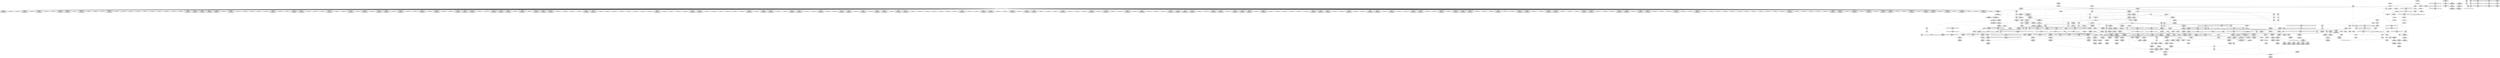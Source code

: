 digraph {
	CE0x51480f0 [shape=record,shape=Mrecord,label="{CE0x51480f0|864:_%struct.xfrm_sec_ctx*,_:_CRE_228,232_|*MultipleSource*|security/selinux/xfrm.c,394|Function::selinux_xfrm_state_delete&Arg::x::}"]
	CE0x5157e00 [shape=record,shape=Mrecord,label="{CE0x5157e00|selinux_xfrm_delete:_tmp16|security/selinux/xfrm.c,142|*SummSource*}"]
	CE0x515ee00 [shape=record,shape=Mrecord,label="{CE0x515ee00|_call_void_mcount()_#3|*SummSource*}"]
	CE0x513ff70 [shape=record,shape=Mrecord,label="{CE0x513ff70|avc_has_perm:_tclass|Function::avc_has_perm&Arg::tclass::}"]
	CE0x51448c0 [shape=record,shape=Mrecord,label="{CE0x51448c0|864:_%struct.xfrm_sec_ctx*,_:_CRE_712,720_|*MultipleSource*|security/selinux/xfrm.c,394|Function::selinux_xfrm_state_delete&Arg::x::}"]
	CE0x513ac60 [shape=record,shape=Mrecord,label="{CE0x513ac60|864:_%struct.xfrm_sec_ctx*,_:_CRE_19,20_}"]
	CE0x51561d0 [shape=record,shape=Mrecord,label="{CE0x51561d0|i64_2|*Constant*|*SummSink*}"]
	CE0x513d290 [shape=record,shape=Mrecord,label="{CE0x513d290|selinux_xfrm_delete:_tmp14|security/selinux/xfrm.c,142|*SummSink*}"]
	CE0x51e52a0 [shape=record,shape=Mrecord,label="{CE0x51e52a0|%struct.task_struct.1015*_(%struct.task_struct.1015**)*_asm_movq_%gs:$_1:P_,$0_,_r,im,_dirflag_,_fpsr_,_flags_|*SummSource*}"]
	CE0x5157ca0 [shape=record,shape=Mrecord,label="{CE0x5157ca0|selinux_xfrm_delete:_tmp16|security/selinux/xfrm.c,142}"]
	CE0x5147230 [shape=record,shape=Mrecord,label="{CE0x5147230|864:_%struct.xfrm_sec_ctx*,_:_CRE_76,77_}"]
	CE0x5178120 [shape=record,shape=Mrecord,label="{CE0x5178120|selinux_xfrm_delete:_tmp21|security/selinux/xfrm.c,142|*SummSource*}"]
	CE0x5135d40 [shape=record,shape=Mrecord,label="{CE0x5135d40|selinux_xfrm_state_delete:_tmp2}"]
	CE0x514dad0 [shape=record,shape=Mrecord,label="{CE0x514dad0|864:_%struct.xfrm_sec_ctx*,_:_CRE_190,191_}"]
	CE0x51525a0 [shape=record,shape=Mrecord,label="{CE0x51525a0|864:_%struct.xfrm_sec_ctx*,_:_CRE_584,600_|*MultipleSource*|security/selinux/xfrm.c,394|Function::selinux_xfrm_state_delete&Arg::x::}"]
	CE0x513cbb0 [shape=record,shape=Mrecord,label="{CE0x513cbb0|i64_4|*Constant*}"]
	CE0x5149be0 [shape=record,shape=Mrecord,label="{CE0x5149be0|864:_%struct.xfrm_sec_ctx*,_:_CRE_143,144_}"]
	CE0x516f7a0 [shape=record,shape=Mrecord,label="{CE0x516f7a0|i64_4|*Constant*|*SummSource*}"]
	CE0x6e02d70 [shape=record,shape=Mrecord,label="{CE0x6e02d70|864:_%struct.xfrm_sec_ctx*,_:_CRE_97,98_}"]
	CE0x5146260 [shape=record,shape=Mrecord,label="{CE0x5146260|_call_void_mcount()_#3}"]
	CE0x5147f60 [shape=record,shape=Mrecord,label="{CE0x5147f60|864:_%struct.xfrm_sec_ctx*,_:_CRE_224,228_|*MultipleSource*|security/selinux/xfrm.c,394|Function::selinux_xfrm_state_delete&Arg::x::}"]
	CE0x518ae50 [shape=record,shape=Mrecord,label="{CE0x518ae50|i64*_getelementptr_inbounds_(_15_x_i64_,_15_x_i64_*___llvm_gcov_ctr25,_i64_0,_i64_12)|*Constant*|*SummSource*}"]
	"CONST[source:1(input),value:2(dynamic)][purpose:{object}]"
	CE0x5147080 [shape=record,shape=Mrecord,label="{CE0x5147080|864:_%struct.xfrm_sec_ctx*,_:_CRE_65,66_}"]
	CE0x513cc20 [shape=record,shape=Mrecord,label="{CE0x513cc20|selinux_xfrm_delete:_tobool1|security/selinux/xfrm.c,142|*SummSource*}"]
	CE0x5151bf0 [shape=record,shape=Mrecord,label="{CE0x5151bf0|864:_%struct.xfrm_sec_ctx*,_:_CRE_544,548_|*MultipleSource*|security/selinux/xfrm.c,394|Function::selinux_xfrm_state_delete&Arg::x::}"]
	CE0x5171420 [shape=record,shape=Mrecord,label="{CE0x5171420|i64*_getelementptr_inbounds_(_15_x_i64_,_15_x_i64_*___llvm_gcov_ctr25,_i64_0,_i64_6)|*Constant*}"]
	CE0x51998d0 [shape=record,shape=Mrecord,label="{CE0x51998d0|get_current227:_entry|*SummSource*}"]
	CE0x5151450 [shape=record,shape=Mrecord,label="{CE0x5151450|selinux_xfrm_delete:_cred|security/selinux/xfrm.c,142|*SummSource*}"]
	CE0x5157980 [shape=record,shape=Mrecord,label="{CE0x5157980|%struct.common_audit_data.1017*_null|*Constant*|*SummSource*}"]
	CE0x514b8c0 [shape=record,shape=Mrecord,label="{CE0x514b8c0|864:_%struct.xfrm_sec_ctx*,_:_CRE_279,280_}"]
	CE0x51338c0 [shape=record,shape=Mrecord,label="{CE0x51338c0|864:_%struct.xfrm_sec_ctx*,_:_CRE_291,292_}"]
	CE0x515c8a0 [shape=record,shape=Mrecord,label="{CE0x515c8a0|864:_%struct.xfrm_sec_ctx*,_:_CRE_848,856_|*MultipleSource*|security/selinux/xfrm.c,394|Function::selinux_xfrm_state_delete&Arg::x::}"]
	CE0x5136be0 [shape=record,shape=Mrecord,label="{CE0x5136be0|864:_%struct.xfrm_sec_ctx*,_:_CRE_184,185_}"]
	CE0x51435d0 [shape=record,shape=Mrecord,label="{CE0x51435d0|864:_%struct.xfrm_sec_ctx*,_:_CRE_680,688_|*MultipleSource*|security/selinux/xfrm.c,394|Function::selinux_xfrm_state_delete&Arg::x::}"]
	CE0x518a9a0 [shape=record,shape=Mrecord,label="{CE0x518a9a0|selinux_xfrm_delete:_tmp25|security/selinux/xfrm.c,144|*SummSink*}"]
	CE0x5157910 [shape=record,shape=Mrecord,label="{CE0x5157910|_ret_i32_%retval.0,_!dbg_!27728|security/selinux/avc.c,775}"]
	CE0x5156870 [shape=record,shape=Mrecord,label="{CE0x5156870|GLOBAL:_selinux_xfrm_delete.__warned|Global_var:selinux_xfrm_delete.__warned}"]
	CE0x5148620 [shape=record,shape=Mrecord,label="{CE0x5148620|864:_%struct.xfrm_sec_ctx*,_:_CRE_107,108_}"]
	CE0x5133640 [shape=record,shape=Mrecord,label="{CE0x5133640|864:_%struct.xfrm_sec_ctx*,_:_CRE_289,290_}"]
	CE0x5151270 [shape=record,shape=Mrecord,label="{CE0x5151270|COLLAPSED:_GCMRE_current_task_external_global_%struct.task_struct*:_elem_0::|security/selinux/xfrm.c,142}"]
	CE0x5138f90 [shape=record,shape=Mrecord,label="{CE0x5138f90|get_current227:_tmp1}"]
	CE0x5176550 [shape=record,shape=Mrecord,label="{CE0x5176550|get_current227:_tmp4|./arch/x86/include/asm/current.h,14}"]
	CE0x51399d0 [shape=record,shape=Mrecord,label="{CE0x51399d0|864:_%struct.xfrm_sec_ctx*,_:_CRE_320,328_|*MultipleSource*|security/selinux/xfrm.c,394|Function::selinux_xfrm_state_delete&Arg::x::}"]
	CE0x516f180 [shape=record,shape=Mrecord,label="{CE0x516f180|selinux_xfrm_delete:_entry}"]
	CE0x5138210 [shape=record,shape=Mrecord,label="{CE0x5138210|selinux_xfrm_delete:_tmp8|security/selinux/xfrm.c,142|*SummSource*}"]
	CE0x518e0a0 [shape=record,shape=Mrecord,label="{CE0x518e0a0|selinux_xfrm_delete:_call4|security/selinux/xfrm.c,142}"]
	CE0x5183c60 [shape=record,shape=Mrecord,label="{CE0x5183c60|selinux_xfrm_delete:_tmp30|security/selinux/xfrm.c,147|*SummSink*}"]
	CE0x5171080 [shape=record,shape=Mrecord,label="{CE0x5171080|selinux_xfrm_delete:_tmp12|security/selinux/xfrm.c,142|*SummSink*}"]
	CE0x5177890 [shape=record,shape=Mrecord,label="{CE0x5177890|selinux_xfrm_delete:_tmp23|security/selinux/xfrm.c,144|*SummSink*}"]
	CE0x51506d0 [shape=record,shape=Mrecord,label="{CE0x51506d0|selinux_xfrm_state_delete:_x|Function::selinux_xfrm_state_delete&Arg::x::}"]
	CE0x512c580 [shape=record,shape=Mrecord,label="{CE0x512c580|i64_1|*Constant*}"]
	CE0x5155490 [shape=record,shape=Mrecord,label="{CE0x5155490|selinux_xfrm_delete:_sid|security/selinux/xfrm.c,147}"]
	CE0x5158260 [shape=record,shape=Mrecord,label="{CE0x5158260|i8_1|*Constant*}"]
	CE0x513f460 [shape=record,shape=Mrecord,label="{CE0x513f460|864:_%struct.xfrm_sec_ctx*,_:_CRE_139,140_}"]
	CE0x514b550 [shape=record,shape=Mrecord,label="{CE0x514b550|864:_%struct.xfrm_sec_ctx*,_:_CRE_274,276_|*MultipleSource*|security/selinux/xfrm.c,394|Function::selinux_xfrm_state_delete&Arg::x::}"]
	CE0x514d120 [shape=record,shape=Mrecord,label="{CE0x514d120|864:_%struct.xfrm_sec_ctx*,_:_CRE_166,167_}"]
	CE0x514d7d0 [shape=record,shape=Mrecord,label="{CE0x514d7d0|864:_%struct.xfrm_sec_ctx*,_:_CRE_186,187_}"]
	CE0x5184810 [shape=record,shape=Mrecord,label="{CE0x5184810|selinux_xfrm_delete:_ctx_sid|security/selinux/xfrm.c,147|*SummSource*}"]
	CE0x51772a0 [shape=record,shape=Mrecord,label="{CE0x51772a0|selinux_xfrm_delete:_tmp22|security/selinux/xfrm.c,144|*SummSink*}"]
	CE0x51510a0 [shape=record,shape=Mrecord,label="{CE0x51510a0|i32_78|*Constant*|*SummSink*}"]
	CE0x5145450 [shape=record,shape=Mrecord,label="{CE0x5145450|864:_%struct.xfrm_sec_ctx*,_:_CRE_147,148_}"]
	CE0x5194fe0 [shape=record,shape=Mrecord,label="{CE0x5194fe0|get_current227:_tmp4|./arch/x86/include/asm/current.h,14|*SummSource*}"]
	CE0x5187f40 [shape=record,shape=Mrecord,label="{CE0x5187f40|i64*_getelementptr_inbounds_(_15_x_i64_,_15_x_i64_*___llvm_gcov_ctr25,_i64_0,_i64_14)|*Constant*}"]
	CE0x5145f50 [shape=record,shape=Mrecord,label="{CE0x5145f50|_call_void_mcount()_#3|*SummSource*}"]
	CE0x515d3d0 [shape=record,shape=Mrecord,label="{CE0x515d3d0|selinux_xfrm_state_delete:_call|security/selinux/xfrm.c,394|*SummSource*}"]
	CE0x51845c0 [shape=record,shape=Mrecord,label="{CE0x51845c0|i32_3|*Constant*|*SummSink*}"]
	CE0x515d060 [shape=record,shape=Mrecord,label="{CE0x515d060|selinux_xfrm_state_delete:_tmp4|*LoadInst*|security/selinux/xfrm.c,394|*SummSource*}"]
	CE0x515ca90 [shape=record,shape=Mrecord,label="{CE0x515ca90|864:_%struct.xfrm_sec_ctx*,_:_CRE_856,864_|*MultipleSource*|security/selinux/xfrm.c,394|Function::selinux_xfrm_state_delete&Arg::x::}"]
	CE0x518d5b0 [shape=record,shape=Mrecord,label="{CE0x518d5b0|selinux_xfrm_delete:_tmp26|security/selinux/xfrm.c,145|*SummSink*}"]
	CE0x5175590 [shape=record,shape=Mrecord,label="{CE0x5175590|get_current227:_tmp}"]
	CE0x512cd10 [shape=record,shape=Mrecord,label="{CE0x512cd10|i64_1|*Constant*|*SummSource*}"]
	CE0x51576d0 [shape=record,shape=Mrecord,label="{CE0x51576d0|avc_has_perm:_requested|Function::avc_has_perm&Arg::requested::|*SummSource*}"]
	CE0x5191c10 [shape=record,shape=Mrecord,label="{CE0x5191c10|selinux_xfrm_delete:_security|security/selinux/xfrm.c,142|*SummSink*}"]
	CE0x5178890 [shape=record,shape=Mrecord,label="{CE0x5178890|selinux_xfrm_delete:_tobool5|security/selinux/xfrm.c,144}"]
	CE0x51859f0 [shape=record,shape=Mrecord,label="{CE0x51859f0|selinux_xfrm_delete:_tmp31|*LoadInst*|security/selinux/xfrm.c,147|*SummSink*}"]
	CE0x5133c80 [shape=record,shape=Mrecord,label="{CE0x5133c80|864:_%struct.xfrm_sec_ctx*,_:_CRE_296,300_|*MultipleSource*|security/selinux/xfrm.c,394|Function::selinux_xfrm_state_delete&Arg::x::}"]
	CE0x5170dd0 [shape=record,shape=Mrecord,label="{CE0x5170dd0|selinux_xfrm_delete:_tmp12|security/selinux/xfrm.c,142}"]
	CE0x5144a00 [shape=record,shape=Mrecord,label="{CE0x5144a00|864:_%struct.xfrm_sec_ctx*,_:_CRE_720,728_|*MultipleSource*|security/selinux/xfrm.c,394|Function::selinux_xfrm_state_delete&Arg::x::}"]
	CE0x5160390 [shape=record,shape=Mrecord,label="{CE0x5160390|i64_0|*Constant*|*SummSink*}"]
	CE0x51e51c0 [shape=record,shape=Mrecord,label="{CE0x51e51c0|%struct.task_struct.1015*_(%struct.task_struct.1015**)*_asm_movq_%gs:$_1:P_,$0_,_r,im,_dirflag_,_fpsr_,_flags_}"]
	CE0x514ee50 [shape=record,shape=Mrecord,label="{CE0x514ee50|864:_%struct.xfrm_sec_ctx*,_:_CRE_264,268_|*MultipleSource*|security/selinux/xfrm.c,394|Function::selinux_xfrm_state_delete&Arg::x::}"]
	CE0x513f3a0 [shape=record,shape=Mrecord,label="{CE0x513f3a0|864:_%struct.xfrm_sec_ctx*,_:_CRE_134,135_}"]
	CE0x5135ea0 [shape=record,shape=Mrecord,label="{CE0x5135ea0|864:_%struct.xfrm_sec_ctx*,_:_CRE_81,82_}"]
	CE0x5139410 [shape=record,shape=Mrecord,label="{CE0x5139410|864:_%struct.xfrm_sec_ctx*,_:_CRE_300,304_|*MultipleSource*|security/selinux/xfrm.c,394|Function::selinux_xfrm_state_delete&Arg::x::}"]
	CE0x5138080 [shape=record,shape=Mrecord,label="{CE0x5138080|selinux_xfrm_delete:_tmp8|security/selinux/xfrm.c,142}"]
	CE0x512e510 [shape=record,shape=Mrecord,label="{CE0x512e510|864:_%struct.xfrm_sec_ctx*,_:_CRE_192,194_|*MultipleSource*|security/selinux/xfrm.c,394|Function::selinux_xfrm_state_delete&Arg::x::}"]
	CE0x5176e60 [shape=record,shape=Mrecord,label="{CE0x5176e60|i64_10|*Constant*}"]
	CE0x51890c0 [shape=record,shape=Mrecord,label="{CE0x51890c0|get_current227:_bb|*SummSource*}"]
	CE0x514da10 [shape=record,shape=Mrecord,label="{CE0x514da10|864:_%struct.xfrm_sec_ctx*,_:_CRE_189,190_}"]
	CE0x5198ea0 [shape=record,shape=Mrecord,label="{CE0x5198ea0|i64*_getelementptr_inbounds_(_15_x_i64_,_15_x_i64_*___llvm_gcov_ctr25,_i64_0,_i64_9)|*Constant*|*SummSource*}"]
	CE0x5142af0 [shape=record,shape=Mrecord,label="{CE0x5142af0|864:_%struct.xfrm_sec_ctx*,_:_CRE_632,636_|*MultipleSource*|security/selinux/xfrm.c,394|Function::selinux_xfrm_state_delete&Arg::x::}"]
	CE0x5143250 [shape=record,shape=Mrecord,label="{CE0x5143250|864:_%struct.xfrm_sec_ctx*,_:_CRE_664,672_|*MultipleSource*|security/selinux/xfrm.c,394|Function::selinux_xfrm_state_delete&Arg::x::}"]
	CE0x5177bb0 [shape=record,shape=Mrecord,label="{CE0x5177bb0|selinux_xfrm_delete:_tobool5|security/selinux/xfrm.c,144|*SummSink*}"]
	CE0x513d680 [shape=record,shape=Mrecord,label="{CE0x513d680|i1_true|*Constant*|*SummSource*}"]
	CE0x515c6b0 [shape=record,shape=Mrecord,label="{CE0x515c6b0|864:_%struct.xfrm_sec_ctx*,_:_CRE_840,848_|*MultipleSource*|security/selinux/xfrm.c,394|Function::selinux_xfrm_state_delete&Arg::x::}"]
	CE0x5135fd0 [shape=record,shape=Mrecord,label="{CE0x5135fd0|864:_%struct.xfrm_sec_ctx*,_:_CRE_83,84_}"]
	CE0x512f3a0 [shape=record,shape=Mrecord,label="{CE0x512f3a0|864:_%struct.xfrm_sec_ctx*,_:_CRE_456,460_|*MultipleSource*|security/selinux/xfrm.c,394|Function::selinux_xfrm_state_delete&Arg::x::}"]
	CE0x5149d20 [shape=record,shape=Mrecord,label="{CE0x5149d20|COLLAPSED:_GCMRE___llvm_gcov_ctr13_internal_global_2_x_i64_zeroinitializer:_elem_0:default:}"]
	CE0x5184880 [shape=record,shape=Mrecord,label="{CE0x5184880|selinux_xfrm_delete:_ctx_sid|security/selinux/xfrm.c,147|*SummSink*}"]
	CE0x5164e90 [shape=record,shape=Mrecord,label="{CE0x5164e90|864:_%struct.xfrm_sec_ctx*,_:_CRE_121,122_}"]
	CE0x5149690 [shape=record,shape=Mrecord,label="{CE0x5149690|864:_%struct.xfrm_sec_ctx*,_:_CRE_126,127_}"]
	CE0x5139310 [shape=record,shape=Mrecord,label="{CE0x5139310|selinux_xfrm_state_delete:_x|Function::selinux_xfrm_state_delete&Arg::x::|*SummSink*}"]
	CE0x5149160 [shape=record,shape=Mrecord,label="{CE0x5149160|864:_%struct.xfrm_sec_ctx*,_:_CRE_69,70_}"]
	CE0x516fdf0 [shape=record,shape=Mrecord,label="{CE0x516fdf0|selinux_xfrm_delete:_tmp10|security/selinux/xfrm.c,142}"]
	CE0x5199b00 [shape=record,shape=Mrecord,label="{CE0x5199b00|selinux_xfrm_delete:_tmp18|security/selinux/xfrm.c,142}"]
	CE0x5170ee0 [shape=record,shape=Mrecord,label="{CE0x5170ee0|selinux_xfrm_delete:_tmp12|security/selinux/xfrm.c,142|*SummSource*}"]
	CE0x5177ff0 [shape=record,shape=Mrecord,label="{CE0x5177ff0|i64_10|*Constant*|*SummSink*}"]
	CE0x512ac00 [shape=record,shape=Mrecord,label="{CE0x512ac00|i64*_getelementptr_inbounds_(_2_x_i64_,_2_x_i64_*___llvm_gcov_ctr13,_i64_0,_i64_0)|*Constant*|*SummSink*}"]
	CE0x51866a0 [shape=record,shape=Mrecord,label="{CE0x51866a0|i32_(i32,_i32,_i16,_i32,_%struct.common_audit_data.1017*)*_bitcast_(i32_(i32,_i32,_i16,_i32,_%struct.common_audit_data.495*)*_avc_has_perm_to_i32_(i32,_i32,_i16,_i32,_%struct.common_audit_data.1017*)*)|*Constant*|*SummSink*}"]
	CE0x5143e10 [shape=record,shape=Mrecord,label="{CE0x5143e10|864:_%struct.xfrm_sec_ctx*,_:_CRE_707,708_}"]
	CE0x5126390 [shape=record,shape=Mrecord,label="{CE0x5126390|selinux_xfrm_state_delete:_tmp}"]
	CE0x5129370 [shape=record,shape=Mrecord,label="{CE0x5129370|selinux_xfrm_state_delete:_entry}"]
	CE0x5133e90 [shape=record,shape=Mrecord,label="{CE0x5133e90|864:_%struct.xfrm_sec_ctx*,_:_CRE_131,132_}"]
	CE0x5156340 [shape=record,shape=Mrecord,label="{CE0x5156340|i64_0|*Constant*}"]
	CE0x5170610 [shape=record,shape=Mrecord,label="{CE0x5170610|i64*_getelementptr_inbounds_(_15_x_i64_,_15_x_i64_*___llvm_gcov_ctr25,_i64_0,_i64_6)|*Constant*|*SummSink*}"]
	CE0x518a480 [shape=record,shape=Mrecord,label="{CE0x518a480|selinux_xfrm_delete:_tmp24|security/selinux/xfrm.c,144|*SummSink*}"]
	CE0x5183bf0 [shape=record,shape=Mrecord,label="{CE0x5183bf0|avc_has_perm:_entry}"]
	CE0x51536e0 [shape=record,shape=Mrecord,label="{CE0x51536e0|selinux_xfrm_delete:_tmp3|*SummSource*}"]
	CE0x516eec0 [shape=record,shape=Mrecord,label="{CE0x516eec0|GLOBAL:_selinux_xfrm_delete|*Constant*}"]
	CE0x5183f30 [shape=record,shape=Mrecord,label="{CE0x5183f30|avc_has_perm:_entry|*SummSource*}"]
	CE0x513a320 [shape=record,shape=Mrecord,label="{CE0x513a320|selinux_xfrm_delete:_do.end}"]
	CE0x5138cc0 [shape=record,shape=Mrecord,label="{CE0x5138cc0|selinux_xfrm_state_delete:_security|security/selinux/xfrm.c,394|*SummSink*}"]
	CE0x5153140 [shape=record,shape=Mrecord,label="{CE0x5153140|selinux_xfrm_delete:_tmp2|*SummSource*}"]
	CE0x5154f60 [shape=record,shape=Mrecord,label="{CE0x5154f60|i32_1|*Constant*|*SummSource*}"]
	CE0x51455d0 [shape=record,shape=Mrecord,label="{CE0x51455d0|864:_%struct.xfrm_sec_ctx*,_:_CRE_149,150_}"]
	CE0x5133b40 [shape=record,shape=Mrecord,label="{CE0x5133b40|864:_%struct.xfrm_sec_ctx*,_:_CRE_292,296_|*MultipleSource*|security/selinux/xfrm.c,394|Function::selinux_xfrm_state_delete&Arg::x::}"]
	CE0x518a800 [shape=record,shape=Mrecord,label="{CE0x518a800|selinux_xfrm_delete:_tmp25|security/selinux/xfrm.c,144|*SummSource*}"]
	CE0x51430c0 [shape=record,shape=Mrecord,label="{CE0x51430c0|864:_%struct.xfrm_sec_ctx*,_:_CRE_656,664_|*MultipleSource*|security/selinux/xfrm.c,394|Function::selinux_xfrm_state_delete&Arg::x::}"]
	CE0x5156440 [shape=record,shape=Mrecord,label="{CE0x5156440|selinux_xfrm_delete:_tmp4|security/selinux/xfrm.c,142}"]
	CE0x51300a0 [shape=record,shape=Mrecord,label="{CE0x51300a0|864:_%struct.xfrm_sec_ctx*,_:_CRE_40,48_|*MultipleSource*|security/selinux/xfrm.c,394|Function::selinux_xfrm_state_delete&Arg::x::}"]
	CE0x513a420 [shape=record,shape=Mrecord,label="{CE0x513a420|selinux_xfrm_delete:_do.end|*SummSource*}"]
	CE0x5170320 [shape=record,shape=Mrecord,label="{CE0x5170320|selinux_xfrm_delete:_tmp11|security/selinux/xfrm.c,142}"]
	CE0x5143ff0 [shape=record,shape=Mrecord,label="{CE0x5143ff0|864:_%struct.xfrm_sec_ctx*,_:_CRE_704,705_}"]
	CE0x5176a30 [shape=record,shape=Mrecord,label="{CE0x5176a30|selinux_xfrm_delete:_tmp20|security/selinux/xfrm.c,142|*SummSource*}"]
	CE0x515b070 [shape=record,shape=Mrecord,label="{CE0x515b070|selinux_xfrm_delete:_do.body|*SummSource*}"]
	CE0x5148360 [shape=record,shape=Mrecord,label="{CE0x5148360|selinux_xfrm_state_delete:_tmp1}"]
	CE0x650c5d0 [shape=record,shape=Mrecord,label="{CE0x650c5d0|864:_%struct.xfrm_sec_ctx*,_:_CRE_86,87_}"]
	CE0x51961f0 [shape=record,shape=Mrecord,label="{CE0x51961f0|selinux_xfrm_delete:_call|security/selinux/xfrm.c,142|*SummSink*}"]
	CE0x512fa60 [shape=record,shape=Mrecord,label="{CE0x512fa60|864:_%struct.xfrm_sec_ctx*,_:_CRE_484,488_|*MultipleSource*|security/selinux/xfrm.c,394|Function::selinux_xfrm_state_delete&Arg::x::}"]
	CE0x51368a0 [shape=record,shape=Mrecord,label="{CE0x51368a0|864:_%struct.xfrm_sec_ctx*,_:_CRE_74,75_}"]
	CE0x5143ef0 [shape=record,shape=Mrecord,label="{CE0x5143ef0|864:_%struct.xfrm_sec_ctx*,_:_CRE_703,704_}"]
	CE0x5186d30 [shape=record,shape=Mrecord,label="{CE0x5186d30|avc_has_perm:_ssid|Function::avc_has_perm&Arg::ssid::|*SummSource*}"]
	CE0x5191b00 [shape=record,shape=Mrecord,label="{CE0x5191b00|selinux_xfrm_delete:_security|security/selinux/xfrm.c,142}"]
	CE0x5144b40 [shape=record,shape=Mrecord,label="{CE0x5144b40|864:_%struct.xfrm_sec_ctx*,_:_CRE_728,736_|*MultipleSource*|security/selinux/xfrm.c,394|Function::selinux_xfrm_state_delete&Arg::x::}"]
	CE0x5131250 [shape=record,shape=Mrecord,label="{CE0x5131250|864:_%struct.xfrm_sec_ctx*,_:_CRE_250,251_|*MultipleSource*|security/selinux/xfrm.c,394|Function::selinux_xfrm_state_delete&Arg::x::}"]
	CE0x5153a60 [shape=record,shape=Mrecord,label="{CE0x5153a60|selinux_xfrm_delete:_tmp28|security/selinux/xfrm.c,147|*SummSource*}"]
	CE0x5188480 [shape=record,shape=Mrecord,label="{CE0x5188480|selinux_xfrm_delete:_tmp32|security/selinux/xfrm.c,150}"]
	CE0x5148c70 [shape=record,shape=Mrecord,label="{CE0x5148c70|864:_%struct.xfrm_sec_ctx*,_:_CRE_284,285_}"]
	CE0x515c4c0 [shape=record,shape=Mrecord,label="{CE0x515c4c0|864:_%struct.xfrm_sec_ctx*,_:_CRE_832,840_|*MultipleSource*|security/selinux/xfrm.c,394|Function::selinux_xfrm_state_delete&Arg::x::}"]
	CE0x5190f20 [shape=record,shape=Mrecord,label="{CE0x5190f20|selinux_xfrm_delete:_tmp19|security/selinux/xfrm.c,142}"]
	CE0x516f370 [shape=record,shape=Mrecord,label="{CE0x516f370|_ret_i32_%retval.0,_!dbg_!27751|security/selinux/xfrm.c,150}"]
	CE0x518d8c0 [shape=record,shape=Mrecord,label="{CE0x518d8c0|selinux_xfrm_delete:_tmp27|security/selinux/xfrm.c,145|*SummSink*}"]
	CE0x5194720 [shape=record,shape=Mrecord,label="{CE0x5194720|128:_i8*,_:_CR_128,136_|*MultipleSource*|security/selinux/xfrm.c,142|security/selinux/xfrm.c,142}"]
	CE0x5178060 [shape=record,shape=Mrecord,label="{CE0x5178060|selinux_xfrm_delete:_tmp21|security/selinux/xfrm.c,142}"]
	CE0x51488e0 [shape=record,shape=Mrecord,label="{CE0x51488e0|864:_%struct.xfrm_sec_ctx*,_:_CRE_282,283_}"]
	CE0x5134690 [shape=record,shape=Mrecord,label="{CE0x5134690|selinux_xfrm_delete:_tmp7|security/selinux/xfrm.c,142}"]
	CE0x5152e40 [shape=record,shape=Mrecord,label="{CE0x5152e40|selinux_xfrm_delete:_if.end|*SummSource*}"]
	CE0x513fb70 [shape=record,shape=Mrecord,label="{CE0x513fb70|i16_39|*Constant*}"]
	CE0x516fcc0 [shape=record,shape=Mrecord,label="{CE0x516fcc0|i64_5|*Constant*|*SummSink*}"]
	CE0x5134e00 [shape=record,shape=Mrecord,label="{CE0x5134e00|864:_%struct.xfrm_sec_ctx*,_:_CRE_160,161_}"]
	CE0x5142900 [shape=record,shape=Mrecord,label="{CE0x5142900|864:_%struct.xfrm_sec_ctx*,_:_CRE_628,632_|*MultipleSource*|security/selinux/xfrm.c,394|Function::selinux_xfrm_state_delete&Arg::x::}"]
	CE0x5132f50 [shape=record,shape=Mrecord,label="{CE0x5132f50|864:_%struct.xfrm_sec_ctx*,_:_CRE_424,428_|*MultipleSource*|security/selinux/xfrm.c,394|Function::selinux_xfrm_state_delete&Arg::x::}"]
	CE0x51265a0 [shape=record,shape=Mrecord,label="{CE0x51265a0|864:_%struct.xfrm_sec_ctx*,_:_CRE_67,68_}"]
	CE0x512deb0 [shape=record,shape=Mrecord,label="{CE0x512deb0|864:_%struct.xfrm_sec_ctx*,_:_CRE_15,16_}"]
	CE0x5132980 [shape=record,shape=Mrecord,label="{CE0x5132980|864:_%struct.xfrm_sec_ctx*,_:_CRE_400,408_|*MultipleSource*|security/selinux/xfrm.c,394|Function::selinux_xfrm_state_delete&Arg::x::}"]
	CE0x5199c10 [shape=record,shape=Mrecord,label="{CE0x5199c10|selinux_xfrm_delete:_tmp18|security/selinux/xfrm.c,142|*SummSource*}"]
	CE0x51364d0 [shape=record,shape=Mrecord,label="{CE0x51364d0|selinux_xfrm_delete:_tmp5|security/selinux/xfrm.c,142|*SummSource*}"]
	CE0x51369f0 [shape=record,shape=Mrecord,label="{CE0x51369f0|864:_%struct.xfrm_sec_ctx*,_:_CRE_181,182_}"]
	CE0x5160500 [shape=record,shape=Mrecord,label="{CE0x5160500|selinux_xfrm_delete:_tmp5|security/selinux/xfrm.c,142|*SummSink*}"]
	CE0x512a890 [shape=record,shape=Mrecord,label="{CE0x512a890|i32_40|*Constant*|*SummSource*}"]
	CE0x512cb00 [shape=record,shape=Mrecord,label="{CE0x512cb00|selinux_xfrm_state_delete:_security|security/selinux/xfrm.c,394|*SummSource*}"]
	CE0x5186530 [shape=record,shape=Mrecord,label="{CE0x5186530|i32_(i32,_i32,_i16,_i32,_%struct.common_audit_data.1017*)*_bitcast_(i32_(i32,_i32,_i16,_i32,_%struct.common_audit_data.495*)*_avc_has_perm_to_i32_(i32,_i32,_i16,_i32,_%struct.common_audit_data.1017*)*)|*Constant*|*SummSource*}"]
	CE0x51523b0 [shape=record,shape=Mrecord,label="{CE0x51523b0|864:_%struct.xfrm_sec_ctx*,_:_CRE_576,584_|*MultipleSource*|security/selinux/xfrm.c,394|Function::selinux_xfrm_state_delete&Arg::x::}"]
	CE0x5125bf0 [shape=record,shape=Mrecord,label="{CE0x5125bf0|i64*_getelementptr_inbounds_(_2_x_i64_,_2_x_i64_*___llvm_gcov_ctr13,_i64_0,_i64_0)|*Constant*|*SummSource*}"]
	CE0x5147df0 [shape=record,shape=Mrecord,label="{CE0x5147df0|864:_%struct.xfrm_sec_ctx*,_:_CRE_220,224_|*MultipleSource*|security/selinux/xfrm.c,394|Function::selinux_xfrm_state_delete&Arg::x::}"]
	CE0x5136fc0 [shape=record,shape=Mrecord,label="{CE0x5136fc0|selinux_xfrm_delete:_tmp1|*SummSource*}"]
	CE0x512e900 [shape=record,shape=Mrecord,label="{CE0x512e900|864:_%struct.xfrm_sec_ctx*,_:_CRE_428,432_|*MultipleSource*|security/selinux/xfrm.c,394|Function::selinux_xfrm_state_delete&Arg::x::}"]
	CE0x5130860 [shape=record,shape=Mrecord,label="{CE0x5130860|864:_%struct.xfrm_sec_ctx*,_:_CRE_180,181_}"]
	CE0x5176880 [shape=record,shape=Mrecord,label="{CE0x5176880|selinux_xfrm_delete:_tmp20|security/selinux/xfrm.c,142}"]
	CE0x5188c30 [shape=record,shape=Mrecord,label="{CE0x5188c30|selinux_xfrm_delete:_tmp33|security/selinux/xfrm.c,150|*SummSource*}"]
	CE0x515d250 [shape=record,shape=Mrecord,label="{CE0x515d250|selinux_xfrm_state_delete:_tmp4|*LoadInst*|security/selinux/xfrm.c,394|*SummSink*}"]
	CE0x51709f0 [shape=record,shape=Mrecord,label="{CE0x51709f0|selinux_xfrm_delete:_tmp11|security/selinux/xfrm.c,142|*SummSource*}"]
	CE0x5157f80 [shape=record,shape=Mrecord,label="{CE0x5157f80|selinux_xfrm_delete:_tmp16|security/selinux/xfrm.c,142|*SummSink*}"]
	CE0x51b21b0 [shape=record,shape=Mrecord,label="{CE0x51b21b0|get_current227:_tmp1|*SummSource*}"]
	CE0x513f2c0 [shape=record,shape=Mrecord,label="{CE0x513f2c0|864:_%struct.xfrm_sec_ctx*,_:_CRE_130,131_}"]
	CE0x5145be0 [shape=record,shape=Mrecord,label="{CE0x5145be0|selinux_xfrm_delete:_tmp}"]
	CE0x5146500 [shape=record,shape=Mrecord,label="{CE0x5146500|i64*_getelementptr_inbounds_(_2_x_i64_,_2_x_i64_*___llvm_gcov_ctr13,_i64_0,_i64_1)|*Constant*|*SummSink*}"]
	CE0x513a6e0 [shape=record,shape=Mrecord,label="{CE0x513a6e0|864:_%struct.xfrm_sec_ctx*,_:_CRE_8,9_}"]
	CE0x514f710 [shape=record,shape=Mrecord,label="{CE0x514f710|864:_%struct.xfrm_sec_ctx*,_:_CRE_271,272_|*MultipleSource*|security/selinux/xfrm.c,394|Function::selinux_xfrm_state_delete&Arg::x::}"]
	CE0x5178450 [shape=record,shape=Mrecord,label="{CE0x5178450|%struct.xfrm_sec_ctx*_null|*Constant*}"]
	CE0x515e8c0 [shape=record,shape=Mrecord,label="{CE0x515e8c0|i64_3|*Constant*|*SummSource*}"]
	CE0x5158e70 [shape=record,shape=Mrecord,label="{CE0x5158e70|_call_void_lockdep_rcu_suspicious(i8*_getelementptr_inbounds_(_24_x_i8_,_24_x_i8_*_.str244,_i32_0,_i32_0),_i32_142,_i8*_getelementptr_inbounds_(_45_x_i8_,_45_x_i8_*_.str1245,_i32_0,_i32_0))_#10,_!dbg_!27729|security/selinux/xfrm.c,142|*SummSink*}"]
	CE0x514e840 [shape=record,shape=Mrecord,label="{CE0x514e840|864:_%struct.xfrm_sec_ctx*,_:_CRE_165,166_}"]
	CE0x512e030 [shape=record,shape=Mrecord,label="{CE0x512e030|864:_%struct.xfrm_sec_ctx*,_:_CRE_168,169_}"]
	CE0x5186890 [shape=record,shape=Mrecord,label="{CE0x5186890|avc_has_perm:_entry|*SummSink*}"]
	CE0x518a200 [shape=record,shape=Mrecord,label="{CE0x518a200|selinux_xfrm_delete:_tmp24|security/selinux/xfrm.c,144}"]
	CE0x513a110 [shape=record,shape=Mrecord,label="{CE0x513a110|864:_%struct.xfrm_sec_ctx*,_:_CRE_352,360_|*MultipleSource*|security/selinux/xfrm.c,394|Function::selinux_xfrm_state_delete&Arg::x::}"]
	CE0x5188a90 [shape=record,shape=Mrecord,label="{CE0x5188a90|selinux_xfrm_delete:_tmp33|security/selinux/xfrm.c,150}"]
	CE0x51316a0 [shape=record,shape=Mrecord,label="{CE0x51316a0|864:_%struct.xfrm_sec_ctx*,_:_CRE_496,504_|*MultipleSource*|security/selinux/xfrm.c,394|Function::selinux_xfrm_state_delete&Arg::x::}"]
	CE0x5133080 [shape=record,shape=Mrecord,label="{CE0x5133080|selinux_xfrm_state_delete:_tmp2|*SummSource*}"]
	CE0x518e760 [shape=record,shape=Mrecord,label="{CE0x518e760|GLOBAL:_get_current227|*Constant*}"]
	CE0x51415b0 [shape=record,shape=Mrecord,label="{CE0x51415b0|i32_4|*Constant*|*SummSink*}"]
	CE0x5198330 [shape=record,shape=Mrecord,label="{CE0x5198330|i32_142|*Constant*|*SummSource*}"]
	CE0x5164d80 [shape=record,shape=Mrecord,label="{CE0x5164d80|864:_%struct.xfrm_sec_ctx*,_:_CRE_120,121_}"]
	CE0x5134010 [shape=record,shape=Mrecord,label="{CE0x5134010|864:_%struct.xfrm_sec_ctx*,_:_CRE_129,130_}"]
	CE0x5130af0 [shape=record,shape=Mrecord,label="{CE0x5130af0|864:_%struct.xfrm_sec_ctx*,_:_CRE_24,32_|*MultipleSource*|security/selinux/xfrm.c,394|Function::selinux_xfrm_state_delete&Arg::x::}"]
	CE0x513e730 [shape=record,shape=Mrecord,label="{CE0x513e730|864:_%struct.xfrm_sec_ctx*,_:_CRE_196,198_|*MultipleSource*|security/selinux/xfrm.c,394|Function::selinux_xfrm_state_delete&Arg::x::}"]
	CE0x516baf0 [shape=record,shape=Mrecord,label="{CE0x516baf0|864:_%struct.xfrm_sec_ctx*,_:_CRE_106,107_}"]
	CE0x513cd30 [shape=record,shape=Mrecord,label="{CE0x513cd30|selinux_xfrm_delete:_tobool1|security/selinux/xfrm.c,142|*SummSink*}"]
	CE0x5134d40 [shape=record,shape=Mrecord,label="{CE0x5134d40|864:_%struct.xfrm_sec_ctx*,_:_CRE_151,152_}"]
	CE0x5125b50 [shape=record,shape=Mrecord,label="{CE0x5125b50|864:_%struct.xfrm_sec_ctx*,_:_CRE_10,11_}"]
	CE0x512f570 [shape=record,shape=Mrecord,label="{CE0x512f570|864:_%struct.xfrm_sec_ctx*,_:_CRE_464,472_|*MultipleSource*|security/selinux/xfrm.c,394|Function::selinux_xfrm_state_delete&Arg::x::}"]
	CE0x5131440 [shape=record,shape=Mrecord,label="{CE0x5131440|864:_%struct.xfrm_sec_ctx*,_:_CRE_252,256_|*MultipleSource*|security/selinux/xfrm.c,394|Function::selinux_xfrm_state_delete&Arg::x::}"]
	CE0x51560d0 [shape=record,shape=Mrecord,label="{CE0x51560d0|selinux_xfrm_delete:_bb}"]
	CE0x513fca0 [shape=record,shape=Mrecord,label="{CE0x513fca0|i16_39|*Constant*|*SummSource*}"]
	CE0x51267b0 [shape=record,shape=Mrecord,label="{CE0x51267b0|i64*_getelementptr_inbounds_(_2_x_i64_,_2_x_i64_*___llvm_gcov_ctr13,_i64_0,_i64_1)|*Constant*|*SummSource*}"]
	CE0x5175600 [shape=record,shape=Mrecord,label="{CE0x5175600|COLLAPSED:_GCMRE___llvm_gcov_ctr21_internal_global_2_x_i64_zeroinitializer:_elem_0:default:}"]
	CE0x5147170 [shape=record,shape=Mrecord,label="{CE0x5147170|864:_%struct.xfrm_sec_ctx*,_:_CRE_75,76_}"]
	CE0x51568e0 [shape=record,shape=Mrecord,label="{CE0x51568e0|GLOBAL:___llvm_gcov_ctr25|Global_var:__llvm_gcov_ctr25}"]
	CE0x512aec0 [shape=record,shape=Mrecord,label="{CE0x512aec0|selinux_xfrm_state_delete:_tmp1|*SummSink*}"]
	CE0x51763f0 [shape=record,shape=Mrecord,label="{CE0x51763f0|get_current227:_tmp2|*SummSource*}"]
	CE0x51490f0 [shape=record,shape=Mrecord,label="{CE0x51490f0|864:_%struct.xfrm_sec_ctx*,_:_CRE_68,69_}"]
	CE0x5153ad0 [shape=record,shape=Mrecord,label="{CE0x5153ad0|selinux_xfrm_delete:_tmp28|security/selinux/xfrm.c,147|*SummSink*}"]
	CE0x518e350 [shape=record,shape=Mrecord,label="{CE0x518e350|selinux_xfrm_delete:_call4|security/selinux/xfrm.c,142|*SummSink*}"]
	CE0x514e760 [shape=record,shape=Mrecord,label="{CE0x514e760|864:_%struct.xfrm_sec_ctx*,_:_CRE_161,162_}"]
	CE0x5142710 [shape=record,shape=Mrecord,label="{CE0x5142710|864:_%struct.xfrm_sec_ctx*,_:_CRE_624,628_|*MultipleSource*|security/selinux/xfrm.c,394|Function::selinux_xfrm_state_delete&Arg::x::}"]
	CE0x5170b60 [shape=record,shape=Mrecord,label="{CE0x5170b60|selinux_xfrm_delete:_tmp11|security/selinux/xfrm.c,142|*SummSink*}"]
	CE0x5186240 [shape=record,shape=Mrecord,label="{CE0x5186240|selinux_xfrm_delete:_call8|security/selinux/xfrm.c,147|*SummSource*}"]
	CE0x512fc50 [shape=record,shape=Mrecord,label="{CE0x512fc50|864:_%struct.xfrm_sec_ctx*,_:_CRE_488,492_|*MultipleSource*|security/selinux/xfrm.c,394|Function::selinux_xfrm_state_delete&Arg::x::}"]
	CE0x5152c90 [shape=record,shape=Mrecord,label="{CE0x5152c90|selinux_xfrm_delete:_if.then|*SummSink*}"]
	CE0x4a29fd0 [shape=record,shape=Mrecord,label="{CE0x4a29fd0|864:_%struct.xfrm_sec_ctx*,_:_CRE_94,95_}"]
	CE0x515b540 [shape=record,shape=Mrecord,label="{CE0x515b540|864:_%struct.xfrm_sec_ctx*,_:_CRE_768,776_|*MultipleSource*|security/selinux/xfrm.c,394|Function::selinux_xfrm_state_delete&Arg::x::}"]
	CE0x5144f10 [shape=record,shape=Mrecord,label="{CE0x5144f10|864:_%struct.xfrm_sec_ctx*,_:_CRE_744,752_|*MultipleSource*|security/selinux/xfrm.c,394|Function::selinux_xfrm_state_delete&Arg::x::}"]
	CE0x518eea0 [shape=record,shape=Mrecord,label="{CE0x518eea0|_ret_%struct.task_struct.1015*_%tmp4,_!dbg_!27714|./arch/x86/include/asm/current.h,14|*SummSink*}"]
	CE0x70ac9c0 [shape=record,shape=Mrecord,label="{CE0x70ac9c0|864:_%struct.xfrm_sec_ctx*,_:_CRE_90,91_}"]
	CE0x514bfc0 [shape=record,shape=Mrecord,label="{CE0x514bfc0|selinux_xfrm_delete:_land.lhs.true|*SummSink*}"]
	CE0x5199db0 [shape=record,shape=Mrecord,label="{CE0x5199db0|selinux_xfrm_delete:_tmp18|security/selinux/xfrm.c,142|*SummSink*}"]
	CE0x5183e30 [shape=record,shape=Mrecord,label="{CE0x5183e30|i32_3|*Constant*}"]
	CE0x5150640 [shape=record,shape=Mrecord,label="{CE0x5150640|selinux_xfrm_delete:_tmp15|security/selinux/xfrm.c,142}"]
	CE0x5164f50 [shape=record,shape=Mrecord,label="{CE0x5164f50|864:_%struct.xfrm_sec_ctx*,_:_CRE_140,141_}"]
	CE0x5143d10 [shape=record,shape=Mrecord,label="{CE0x5143d10|864:_%struct.xfrm_sec_ctx*,_:_CRE_699,700_}"]
	CE0x5151de0 [shape=record,shape=Mrecord,label="{CE0x5151de0|864:_%struct.xfrm_sec_ctx*,_:_CRE_548,552_|*MultipleSource*|security/selinux/xfrm.c,394|Function::selinux_xfrm_state_delete&Arg::x::}"]
	CE0x5153440 [shape=record,shape=Mrecord,label="{CE0x5153440|i32_0|*Constant*}"]
	CE0x5157110 [shape=record,shape=Mrecord,label="{CE0x5157110|i64*_getelementptr_inbounds_(_15_x_i64_,_15_x_i64_*___llvm_gcov_ctr25,_i64_0,_i64_6)|*Constant*|*SummSource*}"]
	CE0x51333c0 [shape=record,shape=Mrecord,label="{CE0x51333c0|864:_%struct.xfrm_sec_ctx*,_:_CRE_287,288_}"]
	CE0x513a520 [shape=record,shape=Mrecord,label="{CE0x513a520|selinux_xfrm_delete:_do.end|*SummSink*}"]
	CE0x513fe10 [shape=record,shape=Mrecord,label="{CE0x513fe10|i16_39|*Constant*|*SummSink*}"]
	CE0x5195050 [shape=record,shape=Mrecord,label="{CE0x5195050|get_current227:_tmp4|./arch/x86/include/asm/current.h,14|*SummSink*}"]
	CE0x512c790 [shape=record,shape=Mrecord,label="{CE0x512c790|864:_%struct.xfrm_sec_ctx*,_:_CRE_66,67_}"]
	CE0x5135960 [shape=record,shape=Mrecord,label="{CE0x5135960|i64*_getelementptr_inbounds_(_15_x_i64_,_15_x_i64_*___llvm_gcov_ctr25,_i64_0,_i64_1)|*Constant*}"]
	CE0x5151a00 [shape=record,shape=Mrecord,label="{CE0x5151a00|864:_%struct.xfrm_sec_ctx*,_:_CRE_536,544_|*MultipleSource*|security/selinux/xfrm.c,394|Function::selinux_xfrm_state_delete&Arg::x::}"]
	CE0x516ccb0 [shape=record,shape=Mrecord,label="{CE0x516ccb0|864:_%struct.xfrm_sec_ctx*,_:_CRE_103,104_}"]
	CE0x5145e20 [shape=record,shape=Mrecord,label="{CE0x5145e20|864:_%struct.xfrm_sec_ctx*,_:_CRE_93,94_}"]
	CE0x5138a00 [shape=record,shape=Mrecord,label="{CE0x5138a00|864:_%struct.xfrm_sec_ctx*,_:_CRE_145,146_}"]
	CE0x5138f20 [shape=record,shape=Mrecord,label="{CE0x5138f20|i32_40|*Constant*}"]
	CE0x513ffe0 [shape=record,shape=Mrecord,label="{CE0x513ffe0|avc_has_perm:_tclass|Function::avc_has_perm&Arg::tclass::|*SummSource*}"]
	CE0x650c450 [shape=record,shape=Mrecord,label="{CE0x650c450|864:_%struct.xfrm_sec_ctx*,_:_CRE_84,85_}"]
	CE0x5156550 [shape=record,shape=Mrecord,label="{CE0x5156550|selinux_xfrm_delete:_tmp4|security/selinux/xfrm.c,142|*SummSource*}"]
	CE0x5186470 [shape=record,shape=Mrecord,label="{CE0x5186470|i32_(i32,_i32,_i16,_i32,_%struct.common_audit_data.1017*)*_bitcast_(i32_(i32,_i32,_i16,_i32,_%struct.common_audit_data.495*)*_avc_has_perm_to_i32_(i32,_i32,_i16,_i32,_%struct.common_audit_data.1017*)*)|*Constant*}"]
	CE0x516f080 [shape=record,shape=Mrecord,label="{CE0x516f080|GLOBAL:_selinux_xfrm_delete|*Constant*|*SummSink*}"]
	CE0x5140350 [shape=record,shape=Mrecord,label="{CE0x5140350|i32_4|*Constant*}"]
	CE0x5170390 [shape=record,shape=Mrecord,label="{CE0x5170390|selinux_xfrm_delete:_tmp10|security/selinux/xfrm.c,142|*SummSource*}"]
	CE0x5165f90 [shape=record,shape=Mrecord,label="{CE0x5165f90|864:_%struct.xfrm_sec_ctx*,_:_CRE_122,123_}"]
	CE0x516f4a0 [shape=record,shape=Mrecord,label="{CE0x516f4a0|selinux_xfrm_delete:_ctx|Function::selinux_xfrm_delete&Arg::ctx::|*SummSource*}"]
	CE0x516fbb0 [shape=record,shape=Mrecord,label="{CE0x516fbb0|i64_5|*Constant*|*SummSource*}"]
	CE0x516a890 [shape=record,shape=Mrecord,label="{CE0x516a890|864:_%struct.xfrm_sec_ctx*,_:_CRE_108,109_}"]
	CE0x5148690 [shape=record,shape=Mrecord,label="{CE0x5148690|864:_%struct.xfrm_sec_ctx*,_:_CRE_71,72_}"]
	CE0x51347a0 [shape=record,shape=Mrecord,label="{CE0x51347a0|selinux_xfrm_delete:_tmp7|security/selinux/xfrm.c,142|*SummSource*}"]
	CE0x514cd70 [shape=record,shape=Mrecord,label="{CE0x514cd70|selinux_xfrm_state_delete:_security|security/selinux/xfrm.c,394}"]
	CE0x5130730 [shape=record,shape=Mrecord,label="{CE0x5130730|864:_%struct.xfrm_sec_ctx*,_:_CRE_177,178_}"]
	CE0x514d950 [shape=record,shape=Mrecord,label="{CE0x514d950|864:_%struct.xfrm_sec_ctx*,_:_CRE_188,189_}"]
	CE0x516cbf0 [shape=record,shape=Mrecord,label="{CE0x516cbf0|864:_%struct.xfrm_sec_ctx*,_:_CRE_102,103_}"]
	CE0x515f700 [shape=record,shape=Mrecord,label="{CE0x515f700|selinux_xfrm_delete:_tmp1}"]
	CE0x51954e0 [shape=record,shape=Mrecord,label="{CE0x51954e0|_call_void_mcount()_#3}"]
	CE0x5177000 [shape=record,shape=Mrecord,label="{CE0x5177000|i64*_getelementptr_inbounds_(_15_x_i64_,_15_x_i64_*___llvm_gcov_ctr25,_i64_0,_i64_12)|*Constant*|*SummSink*}"]
	CE0x515e7b0 [shape=record,shape=Mrecord,label="{CE0x515e7b0|i64_3|*Constant*}"]
	CE0x5149580 [shape=record,shape=Mrecord,label="{CE0x5149580|864:_%struct.xfrm_sec_ctx*,_:_CRE_125,126_}"]
	CE0x513dc60 [shape=record,shape=Mrecord,label="{CE0x513dc60|selinux_xfrm_delete:_tmp15|security/selinux/xfrm.c,142|*SummSink*}"]
	CE0x513a870 [shape=record,shape=Mrecord,label="{CE0x513a870|selinux_xfrm_delete:_return|*SummSource*}"]
	CE0x51489c0 [shape=record,shape=Mrecord,label="{CE0x51489c0|864:_%struct.xfrm_sec_ctx*,_:_CRE_281,282_}"]
	CE0x51521c0 [shape=record,shape=Mrecord,label="{CE0x51521c0|864:_%struct.xfrm_sec_ctx*,_:_CRE_560,576_|*MultipleSource*|security/selinux/xfrm.c,394|Function::selinux_xfrm_state_delete&Arg::x::}"]
	CE0x51683b0 [shape=record,shape=Mrecord,label="{CE0x51683b0|864:_%struct.xfrm_sec_ctx*,_:_CRE_117,118_}"]
	CE0x5156d30 [shape=record,shape=Mrecord,label="{CE0x5156d30|i64_0|*Constant*|*SummSource*}"]
	CE0x5149ab0 [shape=record,shape=Mrecord,label="{CE0x5149ab0|864:_%struct.xfrm_sec_ctx*,_:_CRE_138,139_}"]
	CE0x5136b20 [shape=record,shape=Mrecord,label="{CE0x5136b20|864:_%struct.xfrm_sec_ctx*,_:_CRE_183,184_}"]
	CE0x5198920 [shape=record,shape=Mrecord,label="{CE0x5198920|i8*_getelementptr_inbounds_(_45_x_i8_,_45_x_i8_*_.str1245,_i32_0,_i32_0)|*Constant*}"]
	CE0x51307f0 [shape=record,shape=Mrecord,label="{CE0x51307f0|864:_%struct.xfrm_sec_ctx*,_:_CRE_178,179_}"]
	CE0x513a2b0 [shape=record,shape=Mrecord,label="{CE0x513a2b0|selinux_xfrm_delete:_if.then6|*SummSink*}"]
	CE0x5143e80 [shape=record,shape=Mrecord,label="{CE0x5143e80|864:_%struct.xfrm_sec_ctx*,_:_CRE_702,703_}"]
	CE0x51978c0 [shape=record,shape=Mrecord,label="{CE0x51978c0|i8*_getelementptr_inbounds_(_24_x_i8_,_24_x_i8_*_.str244,_i32_0,_i32_0)|*Constant*|*SummSource*}"]
	CE0x51493c0 [shape=record,shape=Mrecord,label="{CE0x51493c0|selinux_xfrm_state_delete:_tmp3|*SummSink*}"]
	CE0x518b5c0 [shape=record,shape=Mrecord,label="{CE0x518b5c0|i64*_getelementptr_inbounds_(_15_x_i64_,_15_x_i64_*___llvm_gcov_ctr25,_i64_0,_i64_13)|*Constant*|*SummSource*}"]
	CE0x513e280 [shape=record,shape=Mrecord,label="{CE0x513e280|864:_%struct.xfrm_sec_ctx*,_:_CRE_32,40_|*MultipleSource*|security/selinux/xfrm.c,394|Function::selinux_xfrm_state_delete&Arg::x::}"]
	CE0x5186e90 [shape=record,shape=Mrecord,label="{CE0x5186e90|avc_has_perm:_auditdata|Function::avc_has_perm&Arg::auditdata::|*SummSink*}"]
	CE0x513e880 [shape=record,shape=Mrecord,label="{CE0x513e880|864:_%struct.xfrm_sec_ctx*,_:_CRE_198,200_|*MultipleSource*|security/selinux/xfrm.c,394|Function::selinux_xfrm_state_delete&Arg::x::}"]
	CE0x5155aa0 [shape=record,shape=Mrecord,label="{CE0x5155aa0|selinux_xfrm_delete:_if.end7|*SummSink*}"]
	CE0x5130c80 [shape=record,shape=Mrecord,label="{CE0x5130c80|i8_1|*Constant*|*SummSource*}"]
	CE0x51b7490 [shape=record,shape=Mrecord,label="{CE0x51b7490|i64*_getelementptr_inbounds_(_2_x_i64_,_2_x_i64_*___llvm_gcov_ctr21,_i64_0,_i64_1)|*Constant*}"]
	CE0x512e0a0 [shape=record,shape=Mrecord,label="{CE0x512e0a0|864:_%struct.xfrm_sec_ctx*,_:_CRE_179,180_}"]
	CE0x513b370 [shape=record,shape=Mrecord,label="{CE0x513b370|864:_%struct.xfrm_sec_ctx*,_:_CRE_240,248_|*MultipleSource*|security/selinux/xfrm.c,394|Function::selinux_xfrm_state_delete&Arg::x::}"]
	CE0x5178700 [shape=record,shape=Mrecord,label="{CE0x5178700|%struct.xfrm_sec_ctx*_null|*Constant*|*SummSink*}"]
	CE0x5155c70 [shape=record,shape=Mrecord,label="{CE0x5155c70|_ret_i32_%call,_!dbg_!27714|security/selinux/xfrm.c,394|*SummSource*}"]
	CE0x51257b0 [shape=record,shape=Mrecord,label="{CE0x51257b0|864:_%struct.xfrm_sec_ctx*,_:_CRE_100,101_}"]
	CE0x5176ad0 [shape=record,shape=Mrecord,label="{CE0x5176ad0|i64_11|*Constant*|*SummSource*}"]
	CE0x51323b0 [shape=record,shape=Mrecord,label="{CE0x51323b0|864:_%struct.xfrm_sec_ctx*,_:_CRE_376,384_|*MultipleSource*|security/selinux/xfrm.c,394|Function::selinux_xfrm_state_delete&Arg::x::}"]
	CE0x516a7d0 [shape=record,shape=Mrecord,label="{CE0x516a7d0|864:_%struct.xfrm_sec_ctx*,_:_CRE_112,113_}"]
	CE0x515e740 [shape=record,shape=Mrecord,label="{CE0x515e740|selinux_xfrm_delete:_tmp4|security/selinux/xfrm.c,142|*SummSink*}"]
	CE0x5144cd0 [shape=record,shape=Mrecord,label="{CE0x5144cd0|864:_%struct.xfrm_sec_ctx*,_:_CRE_736,740_|*MultipleSource*|security/selinux/xfrm.c,394|Function::selinux_xfrm_state_delete&Arg::x::}"]
	CE0x514f460 [shape=record,shape=Mrecord,label="{CE0x514f460|864:_%struct.xfrm_sec_ctx*,_:_CRE_269,270_|*MultipleSource*|security/selinux/xfrm.c,394|Function::selinux_xfrm_state_delete&Arg::x::}"]
	CE0x5161670 [shape=record,shape=Mrecord,label="{CE0x5161670|_ret_i32_%call,_!dbg_!27714|security/selinux/xfrm.c,394}"]
	CE0x5135090 [shape=record,shape=Mrecord,label="{CE0x5135090|864:_%struct.xfrm_sec_ctx*,_:_CRE_80,81_}"]
	CE0x5145390 [shape=record,shape=Mrecord,label="{CE0x5145390|864:_%struct.xfrm_sec_ctx*,_:_CRE_146,147_}"]
	CE0x5147c80 [shape=record,shape=Mrecord,label="{CE0x5147c80|864:_%struct.xfrm_sec_ctx*,_:_CRE_216,220_|*MultipleSource*|security/selinux/xfrm.c,394|Function::selinux_xfrm_state_delete&Arg::x::}"]
	CE0x5136200 [shape=record,shape=Mrecord,label="{CE0x5136200|selinux_xfrm_delete:_tmp6|security/selinux/xfrm.c,142}"]
	CE0x5151760 [shape=record,shape=Mrecord,label="{CE0x5151760|selinux_xfrm_delete:_tmp19|security/selinux/xfrm.c,142|*SummSink*}"]
	CE0x5152d90 [shape=record,shape=Mrecord,label="{CE0x5152d90|selinux_xfrm_delete:_if.end}"]
	CE0x5133780 [shape=record,shape=Mrecord,label="{CE0x5133780|864:_%struct.xfrm_sec_ctx*,_:_CRE_290,291_}"]
	CE0x514c0c0 [shape=record,shape=Mrecord,label="{CE0x514c0c0|selinux_xfrm_delete:_return}"]
	CE0x5131830 [shape=record,shape=Mrecord,label="{CE0x5131830|864:_%struct.xfrm_sec_ctx*,_:_CRE_504,512_|*MultipleSource*|security/selinux/xfrm.c,394|Function::selinux_xfrm_state_delete&Arg::x::}"]
	CE0x518a310 [shape=record,shape=Mrecord,label="{CE0x518a310|selinux_xfrm_delete:_tmp24|security/selinux/xfrm.c,144|*SummSource*}"]
	"CONST[source:0(mediator),value:0(static)][purpose:{operation}]"
	CE0x5177190 [shape=record,shape=Mrecord,label="{CE0x5177190|selinux_xfrm_delete:_tmp22|security/selinux/xfrm.c,144|*SummSource*}"]
	CE0x5131bf0 [shape=record,shape=Mrecord,label="{CE0x5131bf0|864:_%struct.xfrm_sec_ctx*,_:_CRE_520,528_|*MultipleSource*|security/selinux/xfrm.c,394|Function::selinux_xfrm_state_delete&Arg::x::}"]
	CE0x5191460 [shape=record,shape=Mrecord,label="{CE0x5191460|i32_22|*Constant*}"]
	CE0x5152b90 [shape=record,shape=Mrecord,label="{CE0x5152b90|selinux_xfrm_delete:_if.then|*SummSource*}"]
	CE0x5146d50 [shape=record,shape=Mrecord,label="{CE0x5146d50|selinux_xfrm_delete:_land.lhs.true2|*SummSource*}"]
	CE0x5143990 [shape=record,shape=Mrecord,label="{CE0x5143990|864:_%struct.xfrm_sec_ctx*,_:_CRE_697,698_}"]
	CE0x5152720 [shape=record,shape=Mrecord,label="{CE0x5152720|864:_%struct.xfrm_sec_ctx*,_:_CRE_600,608_|*MultipleSource*|security/selinux/xfrm.c,394|Function::selinux_xfrm_state_delete&Arg::x::}"]
	CE0x51550d0 [shape=record,shape=Mrecord,label="{CE0x51550d0|i32_1|*Constant*|*SummSink*}"]
	CE0x5144640 [shape=record,shape=Mrecord,label="{CE0x5144640|864:_%struct.xfrm_sec_ctx*,_:_CRE_711,712_}"]
	CE0x5186c90 [shape=record,shape=Mrecord,label="{CE0x5186c90|avc_has_perm:_ssid|Function::avc_has_perm&Arg::ssid::}"]
	CE0x5131d10 [shape=record,shape=Mrecord,label="{CE0x5131d10|864:_%struct.xfrm_sec_ctx*,_:_CRE_528,536_|*MultipleSource*|security/selinux/xfrm.c,394|Function::selinux_xfrm_state_delete&Arg::x::}"]
	CE0x513c790 [shape=record,shape=Mrecord,label="{CE0x513c790|GLOBAL:_selinux_xfrm_delete.__warned|Global_var:selinux_xfrm_delete.__warned|*SummSink*}"]
	CE0x516f2b0 [shape=record,shape=Mrecord,label="{CE0x516f2b0|selinux_xfrm_delete:_entry|*SummSink*}"]
	CE0x51963c0 [shape=record,shape=Mrecord,label="{CE0x51963c0|selinux_xfrm_delete:_tobool|security/selinux/xfrm.c,142|*SummSource*}"]
	CE0x5138810 [shape=record,shape=Mrecord,label="{CE0x5138810|864:_%struct.xfrm_sec_ctx*,_:_CRE_142,143_}"]
	CE0x515ec60 [shape=record,shape=Mrecord,label="{CE0x515ec60|i64_2|*Constant*}"]
	CE0x513f860 [shape=record,shape=Mrecord,label="{CE0x513f860|avc_has_perm:_tsid|Function::avc_has_perm&Arg::tsid::|*SummSource*}"]
	CE0x513db80 [shape=record,shape=Mrecord,label="{CE0x513db80|i64*_getelementptr_inbounds_(_15_x_i64_,_15_x_i64_*___llvm_gcov_ctr25,_i64_0,_i64_8)|*Constant*|*SummSource*}"]
	CE0x5146bb0 [shape=record,shape=Mrecord,label="{CE0x5146bb0|selinux_xfrm_delete:_if.end|*SummSink*}"]
	CE0x51443c0 [shape=record,shape=Mrecord,label="{CE0x51443c0|864:_%struct.xfrm_sec_ctx*,_:_CRE_709,710_}"]
	CE0x51433e0 [shape=record,shape=Mrecord,label="{CE0x51433e0|864:_%struct.xfrm_sec_ctx*,_:_CRE_672,680_|*MultipleSource*|security/selinux/xfrm.c,394|Function::selinux_xfrm_state_delete&Arg::x::}"]
	CE0x512b280 [shape=record,shape=Mrecord,label="{CE0x512b280|_call_void_mcount()_#3|*SummSink*}"]
	CE0x51696d0 [shape=record,shape=Mrecord,label="{CE0x51696d0|864:_%struct.xfrm_sec_ctx*,_:_CRE_111,112_}"]
	CE0x515d1e0 [shape=record,shape=Mrecord,label="{CE0x515d1e0|selinux_xfrm_delete:_ctx|Function::selinux_xfrm_delete&Arg::ctx::|*SummSink*}"]
	CE0x516ef30 [shape=record,shape=Mrecord,label="{CE0x516ef30|GLOBAL:_selinux_xfrm_delete|*Constant*|*SummSource*}"]
	CE0x515b920 [shape=record,shape=Mrecord,label="{CE0x515b920|864:_%struct.xfrm_sec_ctx*,_:_CRE_784,788_|*MultipleSource*|security/selinux/xfrm.c,394|Function::selinux_xfrm_state_delete&Arg::x::}"]
	CE0x518ed40 [shape=record,shape=Mrecord,label="{CE0x518ed40|get_current227:_entry|*SummSink*}"]
	CE0x5130e20 [shape=record,shape=Mrecord,label="{CE0x5130e20|i8_1|*Constant*|*SummSink*}"]
	CE0x513f730 [shape=record,shape=Mrecord,label="{CE0x513f730|avc_has_perm:_tsid|Function::avc_has_perm&Arg::tsid::}"]
	CE0x513abf0 [shape=record,shape=Mrecord,label="{CE0x513abf0|864:_%struct.xfrm_sec_ctx*,_:_CRE_18,19_}"]
	CE0x51884f0 [shape=record,shape=Mrecord,label="{CE0x51884f0|selinux_xfrm_delete:_tmp32|security/selinux/xfrm.c,150|*SummSource*}"]
	CE0x512b0d0 [shape=record,shape=Mrecord,label="{CE0x512b0d0|i32_0|*Constant*}"]
	CE0x51672b0 [shape=record,shape=Mrecord,label="{CE0x51672b0|864:_%struct.xfrm_sec_ctx*,_:_CRE_116,117_}"]
	CE0x51321c0 [shape=record,shape=Mrecord,label="{CE0x51321c0|864:_%struct.xfrm_sec_ctx*,_:_CRE_368,376_|*MultipleSource*|security/selinux/xfrm.c,394|Function::selinux_xfrm_state_delete&Arg::x::}"]
	CE0x5197990 [shape=record,shape=Mrecord,label="{CE0x5197990|i8*_getelementptr_inbounds_(_24_x_i8_,_24_x_i8_*_.str244,_i32_0,_i32_0)|*Constant*|*SummSink*}"]
	CE0x5134c30 [shape=record,shape=Mrecord,label="{CE0x5134c30|864:_%struct.xfrm_sec_ctx*,_:_CRE_150,151_}"]
	CE0x5198a50 [shape=record,shape=Mrecord,label="{CE0x5198a50|i8*_getelementptr_inbounds_(_45_x_i8_,_45_x_i8_*_.str1245,_i32_0,_i32_0)|*Constant*|*SummSink*}"]
	CE0x5135340 [shape=record,shape=Mrecord,label="{CE0x5135340|864:_%struct.xfrm_sec_ctx*,_:_CRE_204,205_|*MultipleSource*|security/selinux/xfrm.c,394|Function::selinux_xfrm_state_delete&Arg::x::}"]
	CE0x515d440 [shape=record,shape=Mrecord,label="{CE0x515d440|selinux_xfrm_state_delete:_call|security/selinux/xfrm.c,394}"]
	CE0x51293e0 [shape=record,shape=Mrecord,label="{CE0x51293e0|i32_0|*Constant*|*SummSource*}"]
	CE0x51960c0 [shape=record,shape=Mrecord,label="{CE0x51960c0|selinux_xfrm_delete:_call|security/selinux/xfrm.c,142|*SummSource*}"]
	CE0x5140080 [shape=record,shape=Mrecord,label="{CE0x5140080|avc_has_perm:_tclass|Function::avc_has_perm&Arg::tclass::|*SummSink*}"]
	CE0x51d6a50 [shape=record,shape=Mrecord,label="{CE0x51d6a50|%struct.task_struct.1015**_bitcast_(%struct.task_struct**_current_task_to_%struct.task_struct.1015**)|*Constant*}"]
	CE0x5148750 [shape=record,shape=Mrecord,label="{CE0x5148750|864:_%struct.xfrm_sec_ctx*,_:_CRE_72,73_}"]
	CE0x514b740 [shape=record,shape=Mrecord,label="{CE0x514b740|864:_%struct.xfrm_sec_ctx*,_:_CRE_277,278_}"]
	CE0x512ed10 [shape=record,shape=Mrecord,label="{CE0x512ed10|864:_%struct.xfrm_sec_ctx*,_:_CRE_436,440_|*MultipleSource*|security/selinux/xfrm.c,394|Function::selinux_xfrm_state_delete&Arg::x::}"]
	CE0x518d540 [shape=record,shape=Mrecord,label="{CE0x518d540|selinux_xfrm_delete:_tmp26|security/selinux/xfrm.c,145|*SummSource*}"]
	CE0x4bf13b0 [shape=record,shape=Mrecord,label="{CE0x4bf13b0|864:_%struct.xfrm_sec_ctx*,_:_CRE_202,203_|*MultipleSource*|security/selinux/xfrm.c,394|Function::selinux_xfrm_state_delete&Arg::x::}"]
	CE0x51367e0 [shape=record,shape=Mrecord,label="{CE0x51367e0|864:_%struct.xfrm_sec_ctx*,_:_CRE_73,74_}"]
	CE0x51395a0 [shape=record,shape=Mrecord,label="{CE0x51395a0|864:_%struct.xfrm_sec_ctx*,_:_CRE_304,312_|*MultipleSource*|security/selinux/xfrm.c,394|Function::selinux_xfrm_state_delete&Arg::x::}"]
	CE0x663efb0 [shape=record,shape=Mrecord,label="{CE0x663efb0|864:_%struct.xfrm_sec_ctx*,_:_CRE_14,15_}"]
	CE0x5150f10 [shape=record,shape=Mrecord,label="{CE0x5150f10|i32_78|*Constant*|*SummSource*}"]
	CE0x512d340 [shape=record,shape=Mrecord,label="{CE0x512d340|i32_40|*Constant*|*SummSink*}"]
	CE0x51965c0 [shape=record,shape=Mrecord,label="{CE0x51965c0|selinux_xfrm_delete:_tobool|security/selinux/xfrm.c,142}"]
	CE0x515b150 [shape=record,shape=Mrecord,label="{CE0x515b150|selinux_xfrm_delete:_if.then6}"]
	CE0x512d550 [shape=record,shape=Mrecord,label="{CE0x512d550|i64*_getelementptr_inbounds_(_2_x_i64_,_2_x_i64_*___llvm_gcov_ctr13,_i64_0,_i64_0)|*Constant*}"]
	CE0x51880b0 [shape=record,shape=Mrecord,label="{CE0x51880b0|i64*_getelementptr_inbounds_(_15_x_i64_,_15_x_i64_*___llvm_gcov_ctr25,_i64_0,_i64_14)|*Constant*|*SummSource*}"]
	CE0x51256f0 [shape=record,shape=Mrecord,label="{CE0x51256f0|864:_%struct.xfrm_sec_ctx*,_:_CRE_99,100_}"]
	CE0x5154e50 [shape=record,shape=Mrecord,label="{CE0x5154e50|i32_1|*Constant*}"]
	CE0x5149080 [shape=record,shape=Mrecord,label="{CE0x5149080|864:_%struct.xfrm_sec_ctx*,_:_CRE_70,71_}"]
	CE0x515bb10 [shape=record,shape=Mrecord,label="{CE0x515bb10|864:_%struct.xfrm_sec_ctx*,_:_CRE_792,800_|*MultipleSource*|security/selinux/xfrm.c,394|Function::selinux_xfrm_state_delete&Arg::x::}"]
	CE0x5135c00 [shape=record,shape=Mrecord,label="{CE0x5135c00|864:_%struct.xfrm_sec_ctx*,_:_CRE_17,18_}"]
	CE0x5154de0 [shape=record,shape=Mrecord,label="{CE0x5154de0|selinux_xfrm_delete:_sid|security/selinux/xfrm.c,147|*SummSink*}"]
	CE0x514bde0 [shape=record,shape=Mrecord,label="{CE0x514bde0|selinux_xfrm_delete:_land.lhs.true}"]
	CE0x5144270 [shape=record,shape=Mrecord,label="{CE0x5144270|864:_%struct.xfrm_sec_ctx*,_:_CRE_706,707_}"]
	CE0x51c12c0 [shape=record,shape=Mrecord,label="{CE0x51c12c0|i64*_getelementptr_inbounds_(_2_x_i64_,_2_x_i64_*___llvm_gcov_ctr21,_i64_0,_i64_0)|*Constant*|*SummSource*}"]
	CE0x514ceb0 [shape=record,shape=Mrecord,label="{CE0x514ceb0|864:_%struct.xfrm_sec_ctx*,_:_CRE_162,163_}"]
	CE0x51499a0 [shape=record,shape=Mrecord,label="{CE0x51499a0|864:_%struct.xfrm_sec_ctx*,_:_CRE_137,138_}"]
	CE0x5144130 [shape=record,shape=Mrecord,label="{CE0x5144130|864:_%struct.xfrm_sec_ctx*,_:_CRE_705,706_}"]
	CE0x5148b30 [shape=record,shape=Mrecord,label="{CE0x5148b30|864:_%struct.xfrm_sec_ctx*,_:_CRE_283,284_}"]
	CE0x516f510 [shape=record,shape=Mrecord,label="{CE0x516f510|selinux_xfrm_delete:_tmp9|security/selinux/xfrm.c,142|*SummSink*}"]
	CE0x5191600 [shape=record,shape=Mrecord,label="{CE0x5191600|i32_22|*Constant*|*SummSource*}"]
	CE0x51531b0 [shape=record,shape=Mrecord,label="{CE0x51531b0|selinux_xfrm_delete:_tmp2|*SummSink*}"]
	CE0x512b180 [shape=record,shape=Mrecord,label="{CE0x512b180|selinux_xfrm_state_delete:_bb|*SummSource*}"]
	CE0x5134450 [shape=record,shape=Mrecord,label="{CE0x5134450|selinux_xfrm_delete:_tmp6|security/selinux/xfrm.c,142|*SummSink*}"]
	CE0x5130670 [shape=record,shape=Mrecord,label="{CE0x5130670|864:_%struct.xfrm_sec_ctx*,_:_CRE_176,177_}"]
	CE0x5176c70 [shape=record,shape=Mrecord,label="{CE0x5176c70|i64_11|*Constant*|*SummSink*}"]
	CE0x518b480 [shape=record,shape=Mrecord,label="{CE0x518b480|i64*_getelementptr_inbounds_(_15_x_i64_,_15_x_i64_*___llvm_gcov_ctr25,_i64_0,_i64_13)|*Constant*}"]
	CE0x51383a0 [shape=record,shape=Mrecord,label="{CE0x51383a0|864:_%struct.xfrm_sec_ctx*,_:_CRE_20,21_}"]
	CE0x5160de0 [shape=record,shape=Mrecord,label="{CE0x5160de0|selinux_xfrm_delete:_tmp29|security/selinux/xfrm.c,147|*SummSource*}"]
	CE0x51442e0 [shape=record,shape=Mrecord,label="{CE0x51442e0|864:_%struct.xfrm_sec_ctx*,_:_CRE_708,709_}"]
	CE0x512ba40 [shape=record,shape=Mrecord,label="{CE0x512ba40|selinux_xfrm_state_delete:_bb}"]
	CE0x51569a0 [shape=record,shape=Mrecord,label="{CE0x51569a0|GLOBAL:___llvm_gcov_ctr25|Global_var:__llvm_gcov_ctr25|*SummSource*}"]
	CE0x5155e40 [shape=record,shape=Mrecord,label="{CE0x5155e40|_ret_i32_%call,_!dbg_!27714|security/selinux/xfrm.c,394|*SummSink*}"]
	CE0x513db10 [shape=record,shape=Mrecord,label="{CE0x513db10|i64*_getelementptr_inbounds_(_15_x_i64_,_15_x_i64_*___llvm_gcov_ctr25,_i64_0,_i64_8)|*Constant*}"]
	CE0x516f3e0 [shape=record,shape=Mrecord,label="{CE0x516f3e0|selinux_xfrm_delete:_ctx|Function::selinux_xfrm_delete&Arg::ctx::}"]
	CE0x513f4d0 [shape=record,shape=Mrecord,label="{CE0x513f4d0|864:_%struct.xfrm_sec_ctx*,_:_CRE_136,137_}"]
	CE0x514f580 [shape=record,shape=Mrecord,label="{CE0x514f580|864:_%struct.xfrm_sec_ctx*,_:_CRE_270,271_|*MultipleSource*|security/selinux/xfrm.c,394|Function::selinux_xfrm_state_delete&Arg::x::}"]
	CE0x516ed70 [shape=record,shape=Mrecord,label="{CE0x516ed70|selinux_xfrm_state_delete:_call|security/selinux/xfrm.c,394|*SummSink*}"]
	CE0x516fef0 [shape=record,shape=Mrecord,label="{CE0x516fef0|selinux_xfrm_delete:_tmp9|security/selinux/xfrm.c,142}"]
	CE0x5152b20 [shape=record,shape=Mrecord,label="{CE0x5152b20|selinux_xfrm_delete:_if.then}"]
	CE0x5199680 [shape=record,shape=Mrecord,label="{CE0x5199680|selinux_xfrm_delete:_tmp17|security/selinux/xfrm.c,142}"]
	CE0x5131a20 [shape=record,shape=Mrecord,label="{CE0x5131a20|864:_%struct.xfrm_sec_ctx*,_:_CRE_512,520_|*MultipleSource*|security/selinux/xfrm.c,394|Function::selinux_xfrm_state_delete&Arg::x::}"]
	CE0x5151030 [shape=record,shape=Mrecord,label="{CE0x5151030|selinux_xfrm_delete:_cred|security/selinux/xfrm.c,142|*SummSink*}"]
	CE0x513aa40 [shape=record,shape=Mrecord,label="{CE0x513aa40|i64*_getelementptr_inbounds_(_15_x_i64_,_15_x_i64_*___llvm_gcov_ctr25,_i64_0,_i64_0)|*Constant*}"]
	CE0x5170000 [shape=record,shape=Mrecord,label="{CE0x5170000|selinux_xfrm_delete:_tmp9|security/selinux/xfrm.c,142|*SummSource*}"]
	CE0x51388d0 [shape=record,shape=Mrecord,label="{CE0x51388d0|864:_%struct.xfrm_sec_ctx*,_:_CRE_152,156_|*MultipleSource*|security/selinux/xfrm.c,394|Function::selinux_xfrm_state_delete&Arg::x::}"]
	CE0x512f1b0 [shape=record,shape=Mrecord,label="{CE0x512f1b0|864:_%struct.xfrm_sec_ctx*,_:_CRE_452,456_|*MultipleSource*|security/selinux/xfrm.c,394|Function::selinux_xfrm_state_delete&Arg::x::}"]
	CE0x513b560 [shape=record,shape=Mrecord,label="{CE0x513b560|864:_%struct.xfrm_sec_ctx*,_:_CRE_248,249_|*MultipleSource*|security/selinux/xfrm.c,394|Function::selinux_xfrm_state_delete&Arg::x::}"]
	CE0x5130150 [shape=record,shape=Mrecord,label="{CE0x5130150|i32_0|*Constant*|*SummSink*}"]
	CE0x5183a90 [shape=record,shape=Mrecord,label="{CE0x5183a90|selinux_xfrm_delete:_tmp30|security/selinux/xfrm.c,147|*SummSource*}"]
	CE0x513f9d0 [shape=record,shape=Mrecord,label="{CE0x513f9d0|avc_has_perm:_tsid|Function::avc_has_perm&Arg::tsid::|*SummSink*}"]
	CE0x5149b70 [shape=record,shape=Mrecord,label="{CE0x5149b70|864:_%struct.xfrm_sec_ctx*,_:_CRE_141,142_}"]
	CE0x513d820 [shape=record,shape=Mrecord,label="{CE0x513d820|i1_true|*Constant*|*SummSink*}"]
	CE0x5132d60 [shape=record,shape=Mrecord,label="{CE0x5132d60|864:_%struct.xfrm_sec_ctx*,_:_CRE_416,424_|*MultipleSource*|security/selinux/xfrm.c,394|Function::selinux_xfrm_state_delete&Arg::x::}"]
	CE0x51539f0 [shape=record,shape=Mrecord,label="{CE0x51539f0|selinux_xfrm_delete:_tmp28|security/selinux/xfrm.c,147}"]
	CE0x512e110 [shape=record,shape=Mrecord,label="{CE0x512e110|864:_%struct.xfrm_sec_ctx*,_:_CRE_169,170_}"]
	CE0x5134fd0 [shape=record,shape=Mrecord,label="{CE0x5134fd0|864:_%struct.xfrm_sec_ctx*,_:_CRE_79,80_}"]
	CE0x5183dc0 [shape=record,shape=Mrecord,label="{CE0x5183dc0|i32_3|*Constant*|*SummSource*}"]
	CE0x6e02e30 [shape=record,shape=Mrecord,label="{CE0x6e02e30|864:_%struct.xfrm_sec_ctx*,_:_CRE_98,99_}"]
	CE0x51873b0 [shape=record,shape=Mrecord,label="{CE0x51873b0|selinux_xfrm_delete:_retval.0}"]
	CE0x5197e90 [shape=record,shape=Mrecord,label="{CE0x5197e90|i32_142|*Constant*|*SummSink*}"]
	CE0x5141f10 [shape=record,shape=Mrecord,label="{CE0x5141f10|selinux_xfrm_delete:_tmp14|security/selinux/xfrm.c,142}"]
	CE0x51981a0 [shape=record,shape=Mrecord,label="{CE0x51981a0|i32_142|*Constant*}"]
	CE0x518e870 [shape=record,shape=Mrecord,label="{CE0x518e870|get_current227:_entry}"]
	CE0x5147350 [shape=record,shape=Mrecord,label="{CE0x5147350|selinux_xfrm_delete:_tmp|*SummSource*}"]
	CE0x5197ca0 [shape=record,shape=Mrecord,label="{CE0x5197ca0|GLOBAL:_lockdep_rcu_suspicious|*Constant*|*SummSource*}"]
	CE0x5199fe0 [shape=record,shape=Mrecord,label="{CE0x5199fe0|selinux_xfrm_delete:_sid|security/selinux/xfrm.c,147|*SummSource*}"]
	CE0x5145810 [shape=record,shape=Mrecord,label="{CE0x5145810|864:_%struct.xfrm_sec_ctx*,_:_CRE_78,79_}"]
	CE0x513afd0 [shape=record,shape=Mrecord,label="{CE0x513afd0|i64*_getelementptr_inbounds_(_2_x_i64_,_2_x_i64_*___llvm_gcov_ctr13,_i64_0,_i64_1)|*Constant*}"]
	CE0x5145900 [shape=record,shape=Mrecord,label="{CE0x5145900|i64*_getelementptr_inbounds_(_15_x_i64_,_15_x_i64_*___llvm_gcov_ctr25,_i64_0,_i64_0)|*Constant*|*SummSource*}"]
	CE0x514d020 [shape=record,shape=Mrecord,label="{CE0x514d020|864:_%struct.xfrm_sec_ctx*,_:_CRE_163,164_}"]
	CE0x512eaf0 [shape=record,shape=Mrecord,label="{CE0x512eaf0|864:_%struct.xfrm_sec_ctx*,_:_CRE_432,436_|*MultipleSource*|security/selinux/xfrm.c,394|Function::selinux_xfrm_state_delete&Arg::x::}"]
	CE0x515f620 [shape=record,shape=Mrecord,label="{CE0x515f620|i64*_getelementptr_inbounds_(_15_x_i64_,_15_x_i64_*___llvm_gcov_ctr25,_i64_0,_i64_1)|*Constant*|*SummSink*}"]
	CE0x513a990 [shape=record,shape=Mrecord,label="{CE0x513a990|selinux_xfrm_delete:_return|*SummSink*}"]
	CE0x5185670 [shape=record,shape=Mrecord,label="{CE0x5185670|selinux_xfrm_delete:_tmp31|*LoadInst*|security/selinux/xfrm.c,147}"]
	CE0x70ac900 [shape=record,shape=Mrecord,label="{CE0x70ac900|864:_%struct.xfrm_sec_ctx*,_:_CRE_89,90_}"]
	CE0x515eaa0 [shape=record,shape=Mrecord,label="{CE0x515eaa0|i64_3|*Constant*|*SummSink*}"]
	CE0x51375b0 [shape=record,shape=Mrecord,label="{CE0x51375b0|864:_%struct.xfrm_sec_ctx*,_:_CRE_175,176_}"]
	CE0x5178200 [shape=record,shape=Mrecord,label="{CE0x5178200|selinux_xfrm_delete:_tmp21|security/selinux/xfrm.c,142|*SummSink*}"]
	CE0x512bca0 [shape=record,shape=Mrecord,label="{CE0x512bca0|selinux_xfrm_state_delete:_x|Function::selinux_xfrm_state_delete&Arg::x::|*SummSource*}"]
	CE0x514d890 [shape=record,shape=Mrecord,label="{CE0x514d890|864:_%struct.xfrm_sec_ctx*,_:_CRE_187,188_}"]
	CE0x513ea40 [shape=record,shape=Mrecord,label="{CE0x513ea40|864:_%struct.xfrm_sec_ctx*,_:_CRE_200,202_|*MultipleSource*|security/selinux/xfrm.c,394|Function::selinux_xfrm_state_delete&Arg::x::}"]
	CE0x515b350 [shape=record,shape=Mrecord,label="{CE0x515b350|864:_%struct.xfrm_sec_ctx*,_:_CRE_752,768_|*MultipleSource*|security/selinux/xfrm.c,394|Function::selinux_xfrm_state_delete&Arg::x::}"]
	CE0x516a950 [shape=record,shape=Mrecord,label="{CE0x516a950|864:_%struct.xfrm_sec_ctx*,_:_CRE_109,110_}"]
	CE0x5142ce0 [shape=record,shape=Mrecord,label="{CE0x5142ce0|864:_%struct.xfrm_sec_ctx*,_:_CRE_640,648_|*MultipleSource*|security/selinux/xfrm.c,394|Function::selinux_xfrm_state_delete&Arg::x::}"]
	CE0x5168530 [shape=record,shape=Mrecord,label="{CE0x5168530|864:_%struct.xfrm_sec_ctx*,_:_CRE_114,115_}"]
	CE0x51838d0 [shape=record,shape=Mrecord,label="{CE0x51838d0|4:_i32,_:_CR_20,24_|*MultipleSource*|security/selinux/xfrm.c,142|security/selinux/xfrm.c,142|security/selinux/xfrm.c,147}"]
	CE0x5148950 [shape=record,shape=Mrecord,label="{CE0x5148950|864:_%struct.xfrm_sec_ctx*,_:_CRE_280,281_}"]
	CE0x51387a0 [shape=record,shape=Mrecord,label="{CE0x51387a0|get_current227:_tmp|*SummSink*}"]
	CE0x515cc80 [shape=record,shape=Mrecord,label="{CE0x515cc80|864:_%struct.xfrm_sec_ctx*,_:_CRE_864,872_|*MultipleSource*|security/selinux/xfrm.c,394|Function::selinux_xfrm_state_delete&Arg::x::}"]
	CE0x5135620 [shape=record,shape=Mrecord,label="{CE0x5135620|864:_%struct.xfrm_sec_ctx*,_:_CRE_212,216_|*MultipleSource*|security/selinux/xfrm.c,394|Function::selinux_xfrm_state_delete&Arg::x::}"]
	CE0x5133500 [shape=record,shape=Mrecord,label="{CE0x5133500|864:_%struct.xfrm_sec_ctx*,_:_CRE_288,289_}"]
	CE0x512f8d0 [shape=record,shape=Mrecord,label="{CE0x512f8d0|864:_%struct.xfrm_sec_ctx*,_:_CRE_480,484_|*MultipleSource*|security/selinux/xfrm.c,394|Function::selinux_xfrm_state_delete&Arg::x::}"]
	CE0x5185830 [shape=record,shape=Mrecord,label="{CE0x5185830|selinux_xfrm_delete:_tmp31|*LoadInst*|security/selinux/xfrm.c,147|*SummSource*}"]
	CE0x5130a30 [shape=record,shape=Mrecord,label="{CE0x5130a30|864:_%struct.xfrm_sec_ctx*,_:_CRE_64,65_}"]
	CE0x5136ca0 [shape=record,shape=Mrecord,label="{CE0x5136ca0|864:_%struct.xfrm_sec_ctx*,_:_CRE_185,186_}"]
	"CONST[source:0(mediator),value:2(dynamic)][purpose:{subject}]"
	CE0x5132030 [shape=record,shape=Mrecord,label="{CE0x5132030|864:_%struct.xfrm_sec_ctx*,_:_CRE_360,368_|*MultipleSource*|security/selinux/xfrm.c,394|Function::selinux_xfrm_state_delete&Arg::x::}"]
	CE0x514f900 [shape=record,shape=Mrecord,label="{CE0x514f900|864:_%struct.xfrm_sec_ctx*,_:_CRE_272,273_|*MultipleSource*|security/selinux/xfrm.c,394|Function::selinux_xfrm_state_delete&Arg::x::}"]
	CE0x5132790 [shape=record,shape=Mrecord,label="{CE0x5132790|864:_%struct.xfrm_sec_ctx*,_:_CRE_392,400_|*MultipleSource*|security/selinux/xfrm.c,394|Function::selinux_xfrm_state_delete&Arg::x::}"]
	CE0x5156b10 [shape=record,shape=Mrecord,label="{CE0x5156b10|GLOBAL:___llvm_gcov_ctr25|Global_var:__llvm_gcov_ctr25|*SummSink*}"]
	CE0x5176380 [shape=record,shape=Mrecord,label="{CE0x5176380|get_current227:_tmp2}"]
	CE0x5145510 [shape=record,shape=Mrecord,label="{CE0x5145510|864:_%struct.xfrm_sec_ctx*,_:_CRE_148,149_}"]
	CE0x518dda0 [shape=record,shape=Mrecord,label="{CE0x518dda0|selinux_xfrm_delete:_tmp27|security/selinux/xfrm.c,145|*SummSource*}"]
	CE0x51332b0 [shape=record,shape=Mrecord,label="{CE0x51332b0|selinux_xfrm_state_delete:_entry|*SummSink*}"]
	CE0x518a6f0 [shape=record,shape=Mrecord,label="{CE0x518a6f0|selinux_xfrm_delete:_tmp25|security/selinux/xfrm.c,144}"]
	CE0x518dc00 [shape=record,shape=Mrecord,label="{CE0x518dc00|selinux_xfrm_delete:_tmp27|security/selinux/xfrm.c,145}"]
	CE0x5134940 [shape=record,shape=Mrecord,label="{CE0x5134940|selinux_xfrm_delete:_tmp7|security/selinux/xfrm.c,142|*SummSink*}"]
	CE0x51989e0 [shape=record,shape=Mrecord,label="{CE0x51989e0|i8*_getelementptr_inbounds_(_45_x_i8_,_45_x_i8_*_.str1245,_i32_0,_i32_0)|*Constant*|*SummSource*}"]
	CE0x512df70 [shape=record,shape=Mrecord,label="{CE0x512df70|864:_%struct.xfrm_sec_ctx*,_:_CRE_167,168_}"]
	CE0x51704a0 [shape=record,shape=Mrecord,label="{CE0x51704a0|selinux_xfrm_delete:_tmp10|security/selinux/xfrm.c,142|*SummSink*}"]
	CE0x51437c0 [shape=record,shape=Mrecord,label="{CE0x51437c0|864:_%struct.xfrm_sec_ctx*,_:_CRE_688,696_|*MultipleSource*|security/selinux/xfrm.c,394|Function::selinux_xfrm_state_delete&Arg::x::}"]
	CE0x5141a10 [shape=record,shape=Mrecord,label="{CE0x5141a10|selinux_xfrm_delete:_tmp13|security/selinux/xfrm.c,142|*SummSink*}"]
	CE0x5157600 [shape=record,shape=Mrecord,label="{CE0x5157600|avc_has_perm:_requested|Function::avc_has_perm&Arg::requested::}"]
	CE0x515bd00 [shape=record,shape=Mrecord,label="{CE0x515bd00|864:_%struct.xfrm_sec_ctx*,_:_CRE_800,808_|*MultipleSource*|security/selinux/xfrm.c,394|Function::selinux_xfrm_state_delete&Arg::x::}"]
	CE0x514c190 [shape=record,shape=Mrecord,label="{CE0x514c190|i64_1|*Constant*|*SummSink*}"]
	CE0x5197670 [shape=record,shape=Mrecord,label="{CE0x5197670|i8*_getelementptr_inbounds_(_24_x_i8_,_24_x_i8_*_.str244,_i32_0,_i32_0)|*Constant*}"]
	CE0x5186a10 [shape=record,shape=Mrecord,label="{CE0x5186a10|avc_has_perm:_requested|Function::avc_has_perm&Arg::requested::|*SummSink*}"]
	CE0x5191830 [shape=record,shape=Mrecord,label="{CE0x5191830|i32_22|*Constant*|*SummSink*}"]
	CE0x515b730 [shape=record,shape=Mrecord,label="{CE0x515b730|864:_%struct.xfrm_sec_ctx*,_:_CRE_776,784_|*MultipleSource*|security/selinux/xfrm.c,394|Function::selinux_xfrm_state_delete&Arg::x::}"]
	CE0x5146e70 [shape=record,shape=Mrecord,label="{CE0x5146e70|selinux_xfrm_delete:_land.lhs.true2|*SummSink*}"]
	CE0x5187a40 [shape=record,shape=Mrecord,label="{CE0x5187a40|selinux_xfrm_delete:_retval.0|*SummSource*}"]
	CE0x5152f30 [shape=record,shape=Mrecord,label="{CE0x5152f30|864:_%struct.xfrm_sec_ctx*,_:_CRE_21,22_}"]
	CE0x51996f0 [shape=record,shape=Mrecord,label="{CE0x51996f0|selinux_xfrm_delete:_tmp17|security/selinux/xfrm.c,142|*SummSource*}"]
	CE0x5139ba0 [shape=record,shape=Mrecord,label="{CE0x5139ba0|864:_%struct.xfrm_sec_ctx*,_:_CRE_328,336_|*MultipleSource*|security/selinux/xfrm.c,394|Function::selinux_xfrm_state_delete&Arg::x::}"]
	CE0x514c820 [shape=record,shape=Mrecord,label="{CE0x514c820|selinux_xfrm_state_delete:_tmp3|*SummSource*}"]
	CE0x5141d20 [shape=record,shape=Mrecord,label="{CE0x5141d20|i64*_getelementptr_inbounds_(_15_x_i64_,_15_x_i64_*___llvm_gcov_ctr25,_i64_0,_i64_8)|*Constant*|*SummSink*}"]
	CE0x512c4d0 [shape=record,shape=Mrecord,label="{CE0x512c4d0|864:_%struct.xfrm_sec_ctx*,_:_CRE_12,13_}"]
	CE0x51847a0 [shape=record,shape=Mrecord,label="{CE0x51847a0|selinux_xfrm_delete:_ctx_sid|security/selinux/xfrm.c,147}"]
	CE0x515af90 [shape=record,shape=Mrecord,label="{CE0x515af90|selinux_xfrm_delete:_if.then6|*SummSource*}"]
	CE0x5145c50 [shape=record,shape=Mrecord,label="{CE0x5145c50|COLLAPSED:_GCMRE___llvm_gcov_ctr25_internal_global_15_x_i64_zeroinitializer:_elem_0:default:}"]
	CE0x515af20 [shape=record,shape=Mrecord,label="{CE0x515af20|selinux_xfrm_delete:_bb|*SummSink*}"]
	CE0x512a630 [shape=record,shape=Mrecord,label="{CE0x512a630|selinux_xfrm_state_delete:_tmp2|*SummSink*}"]
	CE0x5142ed0 [shape=record,shape=Mrecord,label="{CE0x5142ed0|864:_%struct.xfrm_sec_ctx*,_:_CRE_648,656_|*MultipleSource*|security/selinux/xfrm.c,394|Function::selinux_xfrm_state_delete&Arg::x::}"]
	CE0x5155fa0 [shape=record,shape=Mrecord,label="{CE0x5155fa0|selinux_xfrm_delete:_bb|*SummSource*}"]
	CE0x515ce70 [shape=record,shape=Mrecord,label="{CE0x515ce70|864:_%struct.xfrm_sec_ctx*,_:_CRE_872,880_|*MultipleSource*|security/selinux/xfrm.c,394|Function::selinux_xfrm_state_delete&Arg::x::}"]
	CE0x515ecd0 [shape=record,shape=Mrecord,label="{CE0x515ecd0|i64_2|*Constant*|*SummSource*}"]
	CE0x5160c40 [shape=record,shape=Mrecord,label="{CE0x5160c40|selinux_xfrm_delete:_tmp29|security/selinux/xfrm.c,147}"]
	CE0x5151fd0 [shape=record,shape=Mrecord,label="{CE0x5151fd0|864:_%struct.xfrm_sec_ctx*,_:_CRE_552,560_|*MultipleSource*|security/selinux/xfrm.c,394|Function::selinux_xfrm_state_delete&Arg::x::}"]
	CE0x5188fb0 [shape=record,shape=Mrecord,label="{CE0x5188fb0|get_current227:_bb}"]
	CE0x51308d0 [shape=record,shape=Mrecord,label="{CE0x51308d0|864:_%struct.xfrm_sec_ctx*,_:_CRE_182,183_}"]
	CE0x51871e0 [shape=record,shape=Mrecord,label="{CE0x51871e0|avc_has_perm:_auditdata|Function::avc_has_perm&Arg::auditdata::|*SummSource*}"]
	CE0x5133a00 [shape=record,shape=Mrecord,label="{CE0x5133a00|864:_%struct.xfrm_sec_ctx*,_:_CRE_696,697_}"]
	CE0x5135ab0 [shape=record,shape=Mrecord,label="{CE0x5135ab0|i64*_getelementptr_inbounds_(_15_x_i64_,_15_x_i64_*___llvm_gcov_ctr25,_i64_0,_i64_1)|*Constant*|*SummSource*}"]
	CE0x515b0e0 [shape=record,shape=Mrecord,label="{CE0x515b0e0|selinux_xfrm_delete:_do.body|*SummSink*}"]
	CE0x516f1f0 [shape=record,shape=Mrecord,label="{CE0x516f1f0|selinux_xfrm_delete:_entry|*SummSource*}"]
	CE0x5187840 [shape=record,shape=Mrecord,label="{CE0x5187840|i64*_getelementptr_inbounds_(_15_x_i64_,_15_x_i64_*___llvm_gcov_ctr25,_i64_0,_i64_14)|*Constant*|*SummSink*}"]
	CE0x5199000 [shape=record,shape=Mrecord,label="{CE0x5199000|i64*_getelementptr_inbounds_(_15_x_i64_,_15_x_i64_*___llvm_gcov_ctr25,_i64_0,_i64_9)|*Constant*|*SummSink*}"]
	CE0x516cd70 [shape=record,shape=Mrecord,label="{CE0x516cd70|864:_%struct.xfrm_sec_ctx*,_:_CRE_104,105_}"]
	CE0x5146940 [shape=record,shape=Mrecord,label="{CE0x5146940|864:_%struct.xfrm_sec_ctx*,_:_CRE_22,23_}"]
	CE0x5146720 [shape=record,shape=Mrecord,label="{CE0x5146720|864:_%struct.xfrm_sec_ctx*,_:_CRE_56,60_|*MultipleSource*|security/selinux/xfrm.c,394|Function::selinux_xfrm_state_delete&Arg::x::}"]
	CE0x51310c0 [shape=record,shape=Mrecord,label="{CE0x51310c0|864:_%struct.xfrm_sec_ctx*,_:_CRE_249,250_|*MultipleSource*|security/selinux/xfrm.c,394|Function::selinux_xfrm_state_delete&Arg::x::}"]
	CE0x5143b20 [shape=record,shape=Mrecord,label="{CE0x5143b20|864:_%struct.xfrm_sec_ctx*,_:_CRE_698,699_}"]
	CE0x514b250 [shape=record,shape=Mrecord,label="{CE0x514b250|864:_%struct.xfrm_sec_ctx*,_:_CRE_9,10_}"]
	CE0x5166050 [shape=record,shape=Mrecord,label="{CE0x5166050|864:_%struct.xfrm_sec_ctx*,_:_CRE_118,119_}"]
	CE0x5148ef0 [shape=record,shape=Mrecord,label="{CE0x5148ef0|864:_%struct.xfrm_sec_ctx*,_:_CRE_286,287_}"]
	CE0x519a300 [shape=record,shape=Mrecord,label="{CE0x519a300|4:_i32,_:_CR_8,12_|*MultipleSource*|security/selinux/xfrm.c,142|security/selinux/xfrm.c,142|security/selinux/xfrm.c,147}"]
	CE0x518b410 [shape=record,shape=Mrecord,label="{CE0x518b410|i64*_getelementptr_inbounds_(_15_x_i64_,_15_x_i64_*___llvm_gcov_ctr25,_i64_0,_i64_13)|*Constant*|*SummSink*}"]
	CE0x5145750 [shape=record,shape=Mrecord,label="{CE0x5145750|864:_%struct.xfrm_sec_ctx*,_:_CRE_77,78_}"]
	CE0x51380f0 [shape=record,shape=Mrecord,label="{CE0x51380f0|0:_i8,_:_GCMR_selinux_xfrm_delete.__warned_internal_global_i8_0,_section_.data.unlikely_,_align_1:_elem_0:default:}"]
	CE0x514b930 [shape=record,shape=Mrecord,label="{CE0x514b930|864:_%struct.xfrm_sec_ctx*,_:_CRE_278,279_}"]
	CE0x5146c60 [shape=record,shape=Mrecord,label="{CE0x5146c60|selinux_xfrm_delete:_land.lhs.true2}"]
	CE0x5197d10 [shape=record,shape=Mrecord,label="{CE0x5197d10|GLOBAL:_lockdep_rcu_suspicious|*Constant*|*SummSink*}"]
	CE0x512d4a0 [shape=record,shape=Mrecord,label="{CE0x512d4a0|selinux_xfrm_state_delete:_tmp|*SummSource*}"]
	CE0x514bea0 [shape=record,shape=Mrecord,label="{CE0x514bea0|selinux_xfrm_delete:_land.lhs.true|*SummSource*}"]
	CE0x5158dc0 [shape=record,shape=Mrecord,label="{CE0x5158dc0|_call_void_lockdep_rcu_suspicious(i8*_getelementptr_inbounds_(_24_x_i8_,_24_x_i8_*_.str244,_i32_0,_i32_0),_i32_142,_i8*_getelementptr_inbounds_(_45_x_i8_,_45_x_i8_*_.str1245,_i32_0,_i32_0))_#10,_!dbg_!27729|security/selinux/xfrm.c,142|*SummSource*}"]
	CE0x5151200 [shape=record,shape=Mrecord,label="{CE0x5151200|selinux_xfrm_delete:_cred|security/selinux/xfrm.c,142}"]
	CE0x51492b0 [shape=record,shape=Mrecord,label="{CE0x51492b0|selinux_xfrm_state_delete:_entry|*SummSource*}"]
	CE0x512e340 [shape=record,shape=Mrecord,label="{CE0x512e340|864:_%struct.xfrm_sec_ctx*,_:_CRE_191,192_}"]
	CE0x51419a0 [shape=record,shape=Mrecord,label="{CE0x51419a0|selinux_xfrm_delete:_tmp13|security/selinux/xfrm.c,142|*SummSource*}"]
	CE0x5153590 [shape=record,shape=Mrecord,label="{CE0x5153590|selinux_xfrm_delete:_tmp3}"]
	CE0x515eec0 [shape=record,shape=Mrecord,label="{CE0x515eec0|_call_void_mcount()_#3|*SummSink*}"]
	CE0x512e450 [shape=record,shape=Mrecord,label="{CE0x512e450|864:_%struct.xfrm_sec_ctx*,_:_CRE_276,277_}"]
	CE0x5141930 [shape=record,shape=Mrecord,label="{CE0x5141930|selinux_xfrm_delete:_tmp13|security/selinux/xfrm.c,142}"]
	CE0x51d6620 [shape=record,shape=Mrecord,label="{CE0x51d6620|%struct.task_struct.1015*_(%struct.task_struct.1015**)*_asm_movq_%gs:$_1:P_,$0_,_r,im,_dirflag_,_fpsr_,_flags_|*SummSink*}"]
	CE0x5139d30 [shape=record,shape=Mrecord,label="{CE0x5139d30|864:_%struct.xfrm_sec_ctx*,_:_CRE_336,344_|*MultipleSource*|security/selinux/xfrm.c,394|Function::selinux_xfrm_state_delete&Arg::x::}"]
	CE0x5196020 [shape=record,shape=Mrecord,label="{CE0x5196020|selinux_xfrm_delete:_call|security/selinux/xfrm.c,142}"]
	CE0x5158d50 [shape=record,shape=Mrecord,label="{CE0x5158d50|_call_void_lockdep_rcu_suspicious(i8*_getelementptr_inbounds_(_24_x_i8_,_24_x_i8_*_.str244,_i32_0,_i32_0),_i32_142,_i8*_getelementptr_inbounds_(_45_x_i8_,_45_x_i8_*_.str1245,_i32_0,_i32_0))_#10,_!dbg_!27729|security/selinux/xfrm.c,142}"]
	CE0x5175e20 [shape=record,shape=Mrecord,label="{CE0x5175e20|get_current227:_tmp3|*SummSource*}"]
	CE0x650c510 [shape=record,shape=Mrecord,label="{CE0x650c510|864:_%struct.xfrm_sec_ctx*,_:_CRE_85,86_}"]
	CE0x512e1d0 [shape=record,shape=Mrecord,label="{CE0x512e1d0|864:_%struct.xfrm_sec_ctx*,_:_CRE_170,171_}"]
	CE0x5161110 [shape=record,shape=Mrecord,label="{CE0x5161110|selinux_xfrm_delete:_tobool1|security/selinux/xfrm.c,142}"]
	CE0x5198e30 [shape=record,shape=Mrecord,label="{CE0x5198e30|i64*_getelementptr_inbounds_(_15_x_i64_,_15_x_i64_*___llvm_gcov_ctr25,_i64_0,_i64_9)|*Constant*}"]
	CE0x514ff50 [shape=record,shape=Mrecord,label="{CE0x514ff50|864:_%struct.xfrm_sec_ctx*,_:_CRE_16,17_}"]
	CE0x512dce0 [shape=record,shape=Mrecord,label="{CE0x512dce0|selinux_xfrm_state_delete:_bb|*SummSink*}"]
	CE0x51289a0 [shape=record,shape=Mrecord,label="{CE0x51289a0|864:_%struct.xfrm_sec_ctx*,_:_CRE_132,133_}"]
	CE0x512ee30 [shape=record,shape=Mrecord,label="{CE0x512ee30|864:_%struct.xfrm_sec_ctx*,_:_CRE_440,448_|*MultipleSource*|security/selinux/xfrm.c,394|Function::selinux_xfrm_state_delete&Arg::x::}"]
	CE0x5157560 [shape=record,shape=Mrecord,label="{CE0x5157560|%struct.common_audit_data.1017*_null|*Constant*}"]
	CE0x5191080 [shape=record,shape=Mrecord,label="{CE0x5191080|selinux_xfrm_delete:_tmp19|security/selinux/xfrm.c,142|*SummSource*}"]
	CE0x515c0e0 [shape=record,shape=Mrecord,label="{CE0x515c0e0|864:_%struct.xfrm_sec_ctx*,_:_CRE_816,824_|*MultipleSource*|security/selinux/xfrm.c,394|Function::selinux_xfrm_state_delete&Arg::x::}"]
	CE0x5163c30 [shape=record,shape=Mrecord,label="{CE0x5163c30|864:_%struct.xfrm_sec_ctx*,_:_CRE_123,124_}"]
	CE0x5135f10 [shape=record,shape=Mrecord,label="{CE0x5135f10|864:_%struct.xfrm_sec_ctx*,_:_CRE_82,83_}"]
	CE0x51671a0 [shape=record,shape=Mrecord,label="{CE0x51671a0|864:_%struct.xfrm_sec_ctx*,_:_CRE_115,116_}"]
	CE0x67e77c0 [shape=record,shape=Mrecord,label="{CE0x67e77c0|864:_%struct.xfrm_sec_ctx*,_:_CRE_88,89_}"]
	CE0x513c680 [shape=record,shape=Mrecord,label="{CE0x513c680|GLOBAL:_selinux_xfrm_delete.__warned|Global_var:selinux_xfrm_delete.__warned|*SummSource*}"]
	CE0x5163b70 [shape=record,shape=Mrecord,label="{CE0x5163b70|864:_%struct.xfrm_sec_ctx*,_:_CRE_127,128_}"]
	CE0x5161390 [shape=record,shape=Mrecord,label="{CE0x5161390|_ret_i32_%retval.0,_!dbg_!27751|security/selinux/xfrm.c,150|*SummSink*}"]
	CE0x51695c0 [shape=record,shape=Mrecord,label="{CE0x51695c0|864:_%struct.xfrm_sec_ctx*,_:_CRE_110,111_}"]
	CE0x5176460 [shape=record,shape=Mrecord,label="{CE0x5176460|get_current227:_tmp2|*SummSink*}"]
	CE0x515bef0 [shape=record,shape=Mrecord,label="{CE0x515bef0|864:_%struct.xfrm_sec_ctx*,_:_CRE_808,816_|*MultipleSource*|security/selinux/xfrm.c,394|Function::selinux_xfrm_state_delete&Arg::x::}"]
	CE0x51379e0 [shape=record,shape=Mrecord,label="{CE0x51379e0|selinux_xfrm_delete:_tmp2}"]
	CE0x5199760 [shape=record,shape=Mrecord,label="{CE0x5199760|selinux_xfrm_delete:_tmp17|security/selinux/xfrm.c,142|*SummSink*}"]
	CE0x518ecd0 [shape=record,shape=Mrecord,label="{CE0x518ecd0|i32_78|*Constant*}"]
	CE0x5138940 [shape=record,shape=Mrecord,label="{CE0x5138940|864:_%struct.xfrm_sec_ctx*,_:_CRE_144,145_}"]
	CE0x51966d0 [shape=record,shape=Mrecord,label="{CE0x51966d0|selinux_xfrm_delete:_tobool|security/selinux/xfrm.c,142|*SummSink*}"]
	CE0x512e5d0 [shape=record,shape=Mrecord,label="{CE0x512e5d0|864:_%struct.xfrm_sec_ctx*,_:_CRE_194,196_|*MultipleSource*|security/selinux/xfrm.c,394|Function::selinux_xfrm_state_delete&Arg::x::}"]
	CE0x512f700 [shape=record,shape=Mrecord,label="{CE0x512f700|864:_%struct.xfrm_sec_ctx*,_:_CRE_472,480_|*MultipleSource*|security/selinux/xfrm.c,394|Function::selinux_xfrm_state_delete&Arg::x::}"]
	CE0x512e240 [shape=record,shape=Mrecord,label="{CE0x512e240|864:_%struct.xfrm_sec_ctx*,_:_CRE_171,172_}"]
	CE0x5178560 [shape=record,shape=Mrecord,label="{CE0x5178560|%struct.xfrm_sec_ctx*_null|*Constant*|*SummSource*}"]
	CE0x70aca80 [shape=record,shape=Mrecord,label="{CE0x70aca80|864:_%struct.xfrm_sec_ctx*,_:_CRE_91,92_}"]
	CE0x5138bc0 [shape=record,shape=Mrecord,label="{CE0x5138bc0|i64_1|*Constant*}"]
	CE0x5142330 [shape=record,shape=Mrecord,label="{CE0x5142330|864:_%struct.xfrm_sec_ctx*,_:_CRE_608,612_|*MultipleSource*|security/selinux/xfrm.c,394|Function::selinux_xfrm_state_delete&Arg::x::}"]
	CE0x51775c0 [shape=record,shape=Mrecord,label="{CE0x51775c0|selinux_xfrm_delete:_tmp23|security/selinux/xfrm.c,144}"]
	CE0x514ecc0 [shape=record,shape=Mrecord,label="{CE0x514ecc0|864:_%struct.xfrm_sec_ctx*,_:_CRE_256,264_|*MultipleSource*|security/selinux/xfrm.c,394|Function::selinux_xfrm_state_delete&Arg::x::}"]
	CE0x513a240 [shape=record,shape=Mrecord,label="{CE0x513a240|i64*_getelementptr_inbounds_(_15_x_i64_,_15_x_i64_*___llvm_gcov_ctr25,_i64_0,_i64_0)|*Constant*|*SummSink*}"]
	CE0x5187600 [shape=record,shape=Mrecord,label="{CE0x5187600|_ret_i32_%retval.0,_!dbg_!27728|security/selinux/avc.c,775|*SummSink*}"]
	CE0x5186330 [shape=record,shape=Mrecord,label="{CE0x5186330|selinux_xfrm_delete:_call8|security/selinux/xfrm.c,147|*SummSink*}"]
	CE0x5137430 [shape=record,shape=Mrecord,label="{CE0x5137430|864:_%struct.xfrm_sec_ctx*,_:_CRE_173,174_}"]
	CE0x518d4d0 [shape=record,shape=Mrecord,label="{CE0x518d4d0|selinux_xfrm_delete:_tmp26|security/selinux/xfrm.c,145}"]
	CE0x513a590 [shape=record,shape=Mrecord,label="{CE0x513a590|selinux_xfrm_delete:_if.end7}"]
	CE0x5160660 [shape=record,shape=Mrecord,label="{CE0x5160660|selinux_xfrm_delete:_tmp5|security/selinux/xfrm.c,142}"]
	CE0x51b7310 [shape=record,shape=Mrecord,label="{CE0x51b7310|get_current227:_tmp1|*SummSink*}"]
	CE0x516fb40 [shape=record,shape=Mrecord,label="{CE0x516fb40|i64_5|*Constant*}"]
	CE0x5155420 [shape=record,shape=Mrecord,label="{CE0x5155420|selinux_xfrm_delete:_tmp30|security/selinux/xfrm.c,147}"]
	CE0x5150b10 [shape=record,shape=Mrecord,label="{CE0x5150b10|_ret_%struct.task_struct.1015*_%tmp4,_!dbg_!27714|./arch/x86/include/asm/current.h,14|*SummSource*}"]
	CE0x514cfb0 [shape=record,shape=Mrecord,label="{CE0x514cfb0|864:_%struct.xfrm_sec_ctx*,_:_CRE_164,165_}"]
	CE0x515f5b0 [shape=record,shape=Mrecord,label="{CE0x515f5b0|selinux_xfrm_delete:_tmp|*SummSink*}"]
	CE0x5197b60 [shape=record,shape=Mrecord,label="{CE0x5197b60|GLOBAL:_lockdep_rcu_suspicious|*Constant*}"]
	CE0x5137ed0 [shape=record,shape=Mrecord,label="{CE0x5137ed0|i64*_getelementptr_inbounds_(_2_x_i64_,_2_x_i64_*___llvm_gcov_ctr21,_i64_0,_i64_1)|*Constant*|*SummSink*}"]
	CE0x5139f20 [shape=record,shape=Mrecord,label="{CE0x5139f20|864:_%struct.xfrm_sec_ctx*,_:_CRE_344,352_|*MultipleSource*|security/selinux/xfrm.c,394|Function::selinux_xfrm_state_delete&Arg::x::}"]
	CE0x5157ad0 [shape=record,shape=Mrecord,label="{CE0x5157ad0|%struct.common_audit_data.1017*_null|*Constant*|*SummSink*}"]
	CE0x512d600 [shape=record,shape=Mrecord,label="{CE0x512d600|864:_%struct.xfrm_sec_ctx*,_:_CRE_11,12_}"]
	CE0x5146a00 [shape=record,shape=Mrecord,label="{CE0x5146a00|864:_%struct.xfrm_sec_ctx*,_:_CRE_23,24_}"]
	CE0x5186070 [shape=record,shape=Mrecord,label="{CE0x5186070|selinux_xfrm_delete:_call8|security/selinux/xfrm.c,147}"]
	CE0x513d570 [shape=record,shape=Mrecord,label="{CE0x513d570|i1_true|*Constant*}"]
	CE0x5137230 [shape=record,shape=Mrecord,label="{CE0x5137230|864:_%struct.xfrm_sec_ctx*,_:_CRE_0,8_|*MultipleSource*|security/selinux/xfrm.c,394|Function::selinux_xfrm_state_delete&Arg::x::}"]
	CE0x514e6a0 [shape=record,shape=Mrecord,label="{CE0x514e6a0|864:_%struct.xfrm_sec_ctx*,_:_CRE_156,157_|*MultipleSource*|security/selinux/xfrm.c,394|Function::selinux_xfrm_state_delete&Arg::x::}"]
	CE0x5166110 [shape=record,shape=Mrecord,label="{CE0x5166110|864:_%struct.xfrm_sec_ctx*,_:_CRE_119,120_}"]
	CE0x51c08a0 [shape=record,shape=Mrecord,label="{CE0x51c08a0|get_current227:_tmp|*SummSource*}"]
	CE0x5186df0 [shape=record,shape=Mrecord,label="{CE0x5186df0|avc_has_perm:_ssid|Function::avc_has_perm&Arg::ssid::|*SummSink*}"]
	CE0x515ed90 [shape=record,shape=Mrecord,label="{CE0x515ed90|_call_void_mcount()_#3}"]
	CE0x515f690 [shape=record,shape=Mrecord,label="{CE0x515f690|i64_1|*Constant*}"]
	CE0x5161600 [shape=record,shape=Mrecord,label="{CE0x5161600|_ret_i32_%retval.0,_!dbg_!27751|security/selinux/xfrm.c,150|*SummSource*}"]
	CE0x512ae10 [shape=record,shape=Mrecord,label="{CE0x512ae10|864:_%struct.xfrm_sec_ctx*,_:_CRE_48,56_|*MultipleSource*|security/selinux/xfrm.c,394|Function::selinux_xfrm_state_delete&Arg::x::}"]
	CE0x5188f40 [shape=record,shape=Mrecord,label="{CE0x5188f40|i64*_getelementptr_inbounds_(_2_x_i64_,_2_x_i64_*___llvm_gcov_ctr21,_i64_0,_i64_0)|*Constant*}"]
	CE0x51342e0 [shape=record,shape=Mrecord,label="{CE0x51342e0|selinux_xfrm_delete:_tmp6|security/selinux/xfrm.c,142|*SummSource*}"]
	CE0x518ad40 [shape=record,shape=Mrecord,label="{CE0x518ad40|i64*_getelementptr_inbounds_(_15_x_i64_,_15_x_i64_*___llvm_gcov_ctr25,_i64_0,_i64_12)|*Constant*}"]
	CE0x516f940 [shape=record,shape=Mrecord,label="{CE0x516f940|i64_4|*Constant*|*SummSink*}"]
	CE0x5177720 [shape=record,shape=Mrecord,label="{CE0x5177720|selinux_xfrm_delete:_tmp23|security/selinux/xfrm.c,144|*SummSource*}"]
	CE0x4a2a090 [shape=record,shape=Mrecord,label="{CE0x4a2a090|864:_%struct.xfrm_sec_ctx*,_:_CRE_95,96_}"]
	CE0x51354b0 [shape=record,shape=Mrecord,label="{CE0x51354b0|864:_%struct.xfrm_sec_ctx*,_:_CRE_208,212_|*MultipleSource*|security/selinux/xfrm.c,394|Function::selinux_xfrm_state_delete&Arg::x::}"]
	CE0x5142020 [shape=record,shape=Mrecord,label="{CE0x5142020|selinux_xfrm_delete:_tmp14|security/selinux/xfrm.c,142|*SummSource*}"]
	CE0x519a370 [shape=record,shape=Mrecord,label="{CE0x519a370|4:_i32,_:_CR_0,4_|*MultipleSource*|security/selinux/xfrm.c,142|security/selinux/xfrm.c,142|security/selinux/xfrm.c,147}"]
	CE0x5187cb0 [shape=record,shape=Mrecord,label="{CE0x5187cb0|selinux_xfrm_delete:_retval.0|*SummSink*}"]
	CE0x5189260 [shape=record,shape=Mrecord,label="{CE0x5189260|get_current227:_bb|*SummSink*}"]
	CE0x518e1b0 [shape=record,shape=Mrecord,label="{CE0x518e1b0|selinux_xfrm_delete:_call4|security/selinux/xfrm.c,142|*SummSource*}"]
	CE0x51325a0 [shape=record,shape=Mrecord,label="{CE0x51325a0|864:_%struct.xfrm_sec_ctx*,_:_CRE_384,392_|*MultipleSource*|security/selinux/xfrm.c,394|Function::selinux_xfrm_state_delete&Arg::x::}"]
	CE0x5135850 [shape=record,shape=Mrecord,label="{CE0x5135850|selinux_xfrm_delete:_tmp1|*SummSink*}"]
	CE0x51537f0 [shape=record,shape=Mrecord,label="{CE0x51537f0|selinux_xfrm_delete:_tmp3|*SummSink*}"]
	CE0x4a2a150 [shape=record,shape=Mrecord,label="{CE0x4a2a150|864:_%struct.xfrm_sec_ctx*,_:_CRE_96,97_}"]
	CE0x5185330 [shape=record,shape=Mrecord,label="{CE0x5185330|4:_i32,_:_CRE_4,8_|*MultipleSource*|*LoadInst*|security/selinux/xfrm.c,394|security/selinux/xfrm.c,147|Function::selinux_xfrm_delete&Arg::ctx::}"]
	CE0x513b1e0 [shape=record,shape=Mrecord,label="{CE0x513b1e0|864:_%struct.xfrm_sec_ctx*,_:_CRE_232,240_|*MultipleSource*|security/selinux/xfrm.c,394|Function::selinux_xfrm_state_delete&Arg::x::}"]
	CE0x5188560 [shape=record,shape=Mrecord,label="{CE0x5188560|selinux_xfrm_delete:_tmp32|security/selinux/xfrm.c,150|*SummSink*}"]
	CE0x519a480 [shape=record,shape=Mrecord,label="{CE0x519a480|4:_i32,_:_CR_4,8_|*MultipleSource*|security/selinux/xfrm.c,142|security/selinux/xfrm.c,142|security/selinux/xfrm.c,147}"]
	CE0x514b3c0 [shape=record,shape=Mrecord,label="{CE0x514b3c0|864:_%struct.xfrm_sec_ctx*,_:_CRE_273,274_|*MultipleSource*|security/selinux/xfrm.c,394|Function::selinux_xfrm_state_delete&Arg::x::}"]
	CE0x515b000 [shape=record,shape=Mrecord,label="{CE0x515b000|selinux_xfrm_delete:_do.body}"]
	CE0x5140430 [shape=record,shape=Mrecord,label="{CE0x5140430|i32_4|*Constant*|*SummSource*}"]
	CE0x5175db0 [shape=record,shape=Mrecord,label="{CE0x5175db0|get_current227:_tmp3}"]
	CE0x5143ab0 [shape=record,shape=Mrecord,label="{CE0x5143ab0|864:_%struct.xfrm_sec_ctx*,_:_CRE_701,702_}"]
	CE0x5144780 [shape=record,shape=Mrecord,label="{CE0x5144780|selinux_xfrm_state_delete:_tmp4|*LoadInst*|security/selinux/xfrm.c,394}"]
	CE0x5187070 [shape=record,shape=Mrecord,label="{CE0x5187070|avc_has_perm:_auditdata|Function::avc_has_perm&Arg::auditdata::}"]
	CE0x5133f50 [shape=record,shape=Mrecord,label="{CE0x5133f50|864:_%struct.xfrm_sec_ctx*,_:_CRE_128,129_}"]
	CE0x5148db0 [shape=record,shape=Mrecord,label="{CE0x5148db0|864:_%struct.xfrm_sec_ctx*,_:_CRE_285,286_}"]
	CE0x67e7700 [shape=record,shape=Mrecord,label="{CE0x67e7700|864:_%struct.xfrm_sec_ctx*,_:_CRE_87,88_}"]
	CE0x512de40 [shape=record,shape=Mrecord,label="{CE0x512de40|864:_%struct.xfrm_sec_ctx*,_:_CRE_13,14_}"]
	CE0x5189610 [shape=record,shape=Mrecord,label="{CE0x5189610|i64*_getelementptr_inbounds_(_2_x_i64_,_2_x_i64_*___llvm_gcov_ctr21,_i64_0,_i64_0)|*Constant*|*SummSink*}"]
	CE0x5145d60 [shape=record,shape=Mrecord,label="{CE0x5145d60|864:_%struct.xfrm_sec_ctx*,_:_CRE_92,93_}"]
	CE0x5131de0 [shape=record,shape=Mrecord,label="{CE0x5131de0|864:_%struct.xfrm_sec_ctx*,_:_CRE_133,134_}"]
	CE0x514f040 [shape=record,shape=Mrecord,label="{CE0x514f040|864:_%struct.xfrm_sec_ctx*,_:_CRE_268,269_|*MultipleSource*|security/selinux/xfrm.c,394|Function::selinux_xfrm_state_delete&Arg::x::}"]
	CE0x513f330 [shape=record,shape=Mrecord,label="{CE0x513f330|864:_%struct.xfrm_sec_ctx*,_:_CRE_135,136_}"]
	CE0x5143ca0 [shape=record,shape=Mrecord,label="{CE0x5143ca0|864:_%struct.xfrm_sec_ctx*,_:_CRE_700,701_}"]
	CE0x518ea70 [shape=record,shape=Mrecord,label="{CE0x518ea70|GLOBAL:_get_current227|*Constant*|*SummSource*}"]
	CE0x4bf1520 [shape=record,shape=Mrecord,label="{CE0x4bf1520|864:_%struct.xfrm_sec_ctx*,_:_CRE_203,204_|*MultipleSource*|security/selinux/xfrm.c,394|Function::selinux_xfrm_state_delete&Arg::x::}"]
	CE0x5178900 [shape=record,shape=Mrecord,label="{CE0x5178900|selinux_xfrm_delete:_tobool5|security/selinux/xfrm.c,144|*SummSource*}"]
	CE0x514f220 [shape=record,shape=Mrecord,label="{CE0x514f220|selinux_xfrm_state_delete:_tmp3}"]
	CE0x5160930 [shape=record,shape=Mrecord,label="{CE0x5160930|selinux_xfrm_delete:_tmp29|security/selinux/xfrm.c,147|*SummSink*}"]
	CE0x5142520 [shape=record,shape=Mrecord,label="{CE0x5142520|864:_%struct.xfrm_sec_ctx*,_:_CRE_616,624_|*MultipleSource*|security/selinux/xfrm.c,394|Function::selinux_xfrm_state_delete&Arg::x::}"]
	CE0x5195630 [shape=record,shape=Mrecord,label="{CE0x5195630|_call_void_mcount()_#3|*SummSource*}"]
	CE0x518ec00 [shape=record,shape=Mrecord,label="{CE0x518ec00|GLOBAL:_get_current227|*Constant*|*SummSink*}"]
	CE0x5137370 [shape=record,shape=Mrecord,label="{CE0x5137370|864:_%struct.xfrm_sec_ctx*,_:_CRE_172,173_}"]
	CE0x5150a00 [shape=record,shape=Mrecord,label="{CE0x5150a00|_ret_%struct.task_struct.1015*_%tmp4,_!dbg_!27714|./arch/x86/include/asm/current.h,14}"]
	CE0x5175eb0 [shape=record,shape=Mrecord,label="{CE0x5175eb0|get_current227:_tmp3|*SummSink*}"]
	CE0x5183710 [shape=record,shape=Mrecord,label="{CE0x5183710|4:_i32,_:_CR_16,20_|*MultipleSource*|security/selinux/xfrm.c,142|security/selinux/xfrm.c,142|security/selinux/xfrm.c,147}"]
	CE0x513dbf0 [shape=record,shape=Mrecord,label="{CE0x513dbf0|selinux_xfrm_delete:_tmp15|security/selinux/xfrm.c,142|*SummSource*}"]
	CE0x5174d70 [shape=record,shape=Mrecord,label="{CE0x5174d70|i64*_getelementptr_inbounds_(_2_x_i64_,_2_x_i64_*___llvm_gcov_ctr21,_i64_0,_i64_1)|*Constant*|*SummSource*}"]
	CE0x5168470 [shape=record,shape=Mrecord,label="{CE0x5168470|864:_%struct.xfrm_sec_ctx*,_:_CRE_113,114_}"]
	CE0x512efc0 [shape=record,shape=Mrecord,label="{CE0x512efc0|864:_%struct.xfrm_sec_ctx*,_:_CRE_448,452_|*MultipleSource*|security/selinux/xfrm.c,394|Function::selinux_xfrm_state_delete&Arg::x::}"]
	CE0x5163cf0 [shape=record,shape=Mrecord,label="{CE0x5163cf0|864:_%struct.xfrm_sec_ctx*,_:_CRE_124,125_}"]
	CE0x512b8e0 [shape=record,shape=Mrecord,label="{CE0x512b8e0|selinux_xfrm_state_delete:_tmp1|*SummSource*}"]
	CE0x515c2d0 [shape=record,shape=Mrecord,label="{CE0x515c2d0|864:_%struct.xfrm_sec_ctx*,_:_CRE_824,832_|*MultipleSource*|security/selinux/xfrm.c,394|Function::selinux_xfrm_state_delete&Arg::x::}"]
	CE0x51397e0 [shape=record,shape=Mrecord,label="{CE0x51397e0|864:_%struct.xfrm_sec_ctx*,_:_CRE_312,320_|*MultipleSource*|security/selinux/xfrm.c,394|Function::selinux_xfrm_state_delete&Arg::x::}"]
	CE0x516b9e0 [shape=record,shape=Mrecord,label="{CE0x516b9e0|864:_%struct.xfrm_sec_ctx*,_:_CRE_105,106_}"]
	CE0x51559a0 [shape=record,shape=Mrecord,label="{CE0x51559a0|selinux_xfrm_delete:_if.end7|*SummSource*}"]
	CE0x5177070 [shape=record,shape=Mrecord,label="{CE0x5177070|selinux_xfrm_delete:_tmp22|security/selinux/xfrm.c,144}"]
	CE0x5187420 [shape=record,shape=Mrecord,label="{CE0x5187420|_ret_i32_%retval.0,_!dbg_!27728|security/selinux/avc.c,775|*SummSource*}"]
	CE0x51886e0 [shape=record,shape=Mrecord,label="{CE0x51886e0|selinux_xfrm_delete:_tmp33|security/selinux/xfrm.c,150|*SummSink*}"]
	CE0x5138280 [shape=record,shape=Mrecord,label="{CE0x5138280|selinux_xfrm_delete:_tmp8|security/selinux/xfrm.c,142|*SummSink*}"]
	CE0x5177e80 [shape=record,shape=Mrecord,label="{CE0x5177e80|i64_11|*Constant*}"]
	CE0x5144500 [shape=record,shape=Mrecord,label="{CE0x5144500|864:_%struct.xfrm_sec_ctx*,_:_CRE_710,711_}"]
	CE0x51d6f00 [shape=record,shape=Mrecord,label="{CE0x51d6f00|%struct.task_struct.1015**_bitcast_(%struct.task_struct**_current_task_to_%struct.task_struct.1015**)|*Constant*|*SummSource*}"]
	CE0x51374f0 [shape=record,shape=Mrecord,label="{CE0x51374f0|864:_%struct.xfrm_sec_ctx*,_:_CRE_174,175_}"]
	CE0x5183580 [shape=record,shape=Mrecord,label="{CE0x5183580|4:_i32,_:_CR_12,16_|*MultipleSource*|security/selinux/xfrm.c,142|security/selinux/xfrm.c,142|security/selinux/xfrm.c,147}"]
	CE0x5191b70 [shape=record,shape=Mrecord,label="{CE0x5191b70|selinux_xfrm_delete:_security|security/selinux/xfrm.c,142|*SummSource*}"]
	"CONST[source:0(mediator),value:2(dynamic)][purpose:{object}]"
	CE0x5132b70 [shape=record,shape=Mrecord,label="{CE0x5132b70|864:_%struct.xfrm_sec_ctx*,_:_CRE_408,416_|*MultipleSource*|security/selinux/xfrm.c,394|Function::selinux_xfrm_state_delete&Arg::x::}"]
	CE0x5176ed0 [shape=record,shape=Mrecord,label="{CE0x5176ed0|i64_10|*Constant*|*SummSource*}"]
	CE0x512bdf0 [shape=record,shape=Mrecord,label="{CE0x512bdf0|selinux_xfrm_state_delete:_tmp|*SummSink*}"]
	CE0x5125870 [shape=record,shape=Mrecord,label="{CE0x5125870|864:_%struct.xfrm_sec_ctx*,_:_CRE_101,102_}"]
	CE0x51769c0 [shape=record,shape=Mrecord,label="{CE0x51769c0|selinux_xfrm_delete:_tmp20|security/selinux/xfrm.c,142|*SummSink*}"]
	CE0x5195740 [shape=record,shape=Mrecord,label="{CE0x5195740|_call_void_mcount()_#3|*SummSink*}"]
	CE0x51d6fe0 [shape=record,shape=Mrecord,label="{CE0x51d6fe0|%struct.task_struct.1015**_bitcast_(%struct.task_struct**_current_task_to_%struct.task_struct.1015**)|*Constant*|*SummSink*}"]
	CE0x5147350 -> CE0x5145be0
	"CONST[source:1(input),value:2(dynamic)][purpose:{object}]" -> CE0x512ed10
	CE0x5176380 -> CE0x5176460
	CE0x5185830 -> CE0x5185670
	CE0x512d550 -> CE0x5149d20
	CE0x5160660 -> CE0x5145c50
	"CONST[source:1(input),value:2(dynamic)][purpose:{object}]" -> CE0x51369f0
	"CONST[source:1(input),value:2(dynamic)][purpose:{object}]" -> CE0x512bca0
	"CONST[source:1(input),value:2(dynamic)][purpose:{object}]" -> CE0x516ccb0
	"CONST[source:1(input),value:2(dynamic)][purpose:{object}]" -> CE0x5137230
	CE0x5145900 -> CE0x513aa40
	CE0x51560d0 -> CE0x51379e0
	CE0x513a590 -> CE0x5183bf0
	CE0x5146d50 -> CE0x5146c60
	CE0x512ba40 -> CE0x5135d40
	CE0x512ba40 -> CE0x514f220
	CE0x5188fb0 -> CE0x5151270
	CE0x5170dd0 -> CE0x5171080
	CE0x5145c50 -> CE0x5188480
	"CONST[source:1(input),value:2(dynamic)][purpose:{object}]" -> CE0x515ce70
	CE0x514bde0 -> CE0x5170dd0
	"CONST[source:1(input),value:2(dynamic)][purpose:{object}]" -> CE0x663efb0
	CE0x5140350 -> CE0x51415b0
	CE0x5160c40 -> CE0x5160930
	CE0x515f690 -> CE0x5160c40
	CE0x519a480 -> CE0x5155420
	"CONST[source:1(input),value:2(dynamic)][purpose:{object}]" -> CE0x51672b0
	CE0x51775c0 -> CE0x5145c50
	"CONST[source:1(input),value:2(dynamic)][purpose:{object}]" -> CE0x5168530
	CE0x5187420 -> CE0x5157910
	"CONST[source:1(input),value:2(dynamic)][purpose:{object}]" -> CE0x51448c0
	"CONST[source:1(input),value:2(dynamic)][purpose:{object}]" -> CE0x5143ff0
	CE0x5170dd0 -> CE0x5145c50
	CE0x5187a40 -> CE0x51873b0
	CE0x5183f30 -> CE0x5183bf0
	CE0x51775c0 -> CE0x5177890
	CE0x51989e0 -> CE0x5198920
	CE0x51954e0 -> CE0x5195740
	"CONST[source:1(input),value:2(dynamic)][purpose:{object}]" -> CE0x5131bf0
	CE0x518e870 -> CE0x5175590
	"CONST[source:1(input),value:2(dynamic)][purpose:{object}]" -> CE0x5138a00
	CE0x51568e0 -> CE0x5160660
	CE0x5153a60 -> CE0x51539f0
	CE0x514c0c0 -> CE0x5188a90
	"CONST[source:1(input),value:2(dynamic)][purpose:{object}]" -> CE0x515c4c0
	"CONST[source:1(input),value:2(dynamic)][purpose:{object}]" -> CE0x5143ef0
	"CONST[source:1(input),value:2(dynamic)][purpose:{object}]" -> CE0x5163b70
	CE0x5156340 -> CE0x516fdf0
	CE0x512ba40 -> CE0x5149d20
	"CONST[source:1(input),value:2(dynamic)][purpose:{object}]" -> CE0x514ceb0
	CE0x51847a0 -> CE0x5185670
	CE0x5187f40 -> CE0x5188480
	CE0x513a320 -> CE0x5177070
	"CONST[source:1(input),value:2(dynamic)][purpose:{object}]" -> CE0x51455d0
	CE0x5170390 -> CE0x516fdf0
	"CONST[source:1(input),value:2(dynamic)][purpose:{object}]" -> CE0x51489c0
	CE0x518d540 -> CE0x518d4d0
	"CONST[source:1(input),value:2(dynamic)][purpose:{object}]" -> CE0x5147f60
	CE0x513a590 -> CE0x5155490
	"CONST[source:1(input),value:2(dynamic)][purpose:{object}]" -> CE0x5142520
	"CONST[source:1(input),value:2(dynamic)][purpose:{object}]" -> CE0x5143990
	CE0x51539f0 -> CE0x5160c40
	"CONST[source:0(mediator),value:2(dynamic)][purpose:{subject}]" -> CE0x5178120
	CE0x5136fc0 -> CE0x515f700
	"CONST[source:1(input),value:2(dynamic)][purpose:{object}]" -> CE0x5142af0
	CE0x515ed90 -> CE0x515eec0
	CE0x5171420 -> CE0x5141930
	"CONST[source:1(input),value:2(dynamic)][purpose:{object}]" -> CE0x513abf0
	CE0x5152b20 -> CE0x5150640
	"CONST[source:1(input),value:2(dynamic)][purpose:{object}]" -> CE0x5148b30
	"CONST[source:1(input),value:2(dynamic)][purpose:{object}]" -> CE0x5133a00
	CE0x5158d50 -> CE0x5158e70
	CE0x5145be0 -> CE0x515f5b0
	CE0x516f370 -> CE0x515d440
	CE0x5175db0 -> CE0x5175eb0
	CE0x5177070 -> CE0x51775c0
	CE0x5186070 -> CE0x5186330
	"CONST[source:1(input),value:2(dynamic)][purpose:{object}]" -> CE0x5143ab0
	"CONST[source:1(input),value:2(dynamic)][purpose:{object}]" -> CE0x5144640
	"CONST[source:1(input),value:2(dynamic)][purpose:{object}]" -> CE0x5164f50
	CE0x5141f10 -> CE0x513d290
	CE0x512ba40 -> CE0x515d440
	"CONST[source:1(input),value:2(dynamic)][purpose:{object}]" -> CE0x5148690
	"CONST[source:1(input),value:2(dynamic)][purpose:{object}]" -> CE0x5131830
	CE0x518a200 -> CE0x518a6f0
	CE0x513db10 -> CE0x5141d20
	"CONST[source:1(input),value:2(dynamic)][purpose:{object}]" -> CE0x512e030
	"CONST[source:1(input),value:2(dynamic)][purpose:{object}]" -> CE0x5135090
	CE0x5191b70 -> CE0x5191b00
	CE0x5138bc0 -> CE0x514c190
	"CONST[source:1(input),value:2(dynamic)][purpose:{object}]" -> CE0x5166110
	CE0x5140350 -> CE0x5157600
	CE0x516f180 -> CE0x514bde0
	"CONST[source:1(input),value:2(dynamic)][purpose:{object}]" -> CE0x514f710
	CE0x51560d0 -> CE0x51954e0
	CE0x5188fb0 -> CE0x5150a00
	CE0x5171420 -> CE0x5145c50
	CE0x5136200 -> CE0x5134690
	"CONST[source:1(input),value:2(dynamic)][purpose:{object}]" -> CE0x4a2a150
	"CONST[source:1(input),value:2(dynamic)][purpose:{object}]" -> CE0x512d600
	"CONST[source:1(input),value:2(dynamic)][purpose:{object}]" -> CE0x514ecc0
	CE0x5175e20 -> CE0x5175db0
	CE0x514bde0 -> CE0x5145c50
	CE0x5198e30 -> CE0x5145c50
	CE0x5158dc0 -> CE0x5158d50
	"CONST[source:1(input),value:2(dynamic)][purpose:{object}]" -> CE0x5149160
	"CONST[source:1(input),value:2(dynamic)][purpose:{object}]" -> CE0x514e760
	CE0x5185670 -> CE0x51859f0
	CE0x5129370 -> CE0x5149d20
	CE0x51d6f00 -> CE0x51d6a50
	CE0x51342e0 -> CE0x5136200
	CE0x5154f60 -> CE0x5154e50
	"CONST[source:1(input),value:2(dynamic)][purpose:{object}]" -> CE0x5136be0
	"CONST[source:1(input),value:2(dynamic)][purpose:{object}]" -> CE0x5142900
	CE0x51d6a50 -> CE0x5151270
	"CONST[source:1(input),value:2(dynamic)][purpose:{object}]" -> CE0x5133b40
	"CONST[source:1(input),value:2(dynamic)][purpose:{object}]" -> CE0x5145510
	CE0x5186470 -> CE0x5183bf0
	"CONST[source:1(input),value:2(dynamic)][purpose:{object}]" -> CE0x51388d0
	CE0x5176880 -> CE0x51769c0
	CE0x5129370 -> CE0x512ba40
	CE0x5191080 -> CE0x5190f20
	"CONST[source:1(input),value:2(dynamic)][purpose:{object}]" -> CE0x51300a0
	CE0x5145c50 -> CE0x518a200
	CE0x513a320 -> CE0x515b150
	CE0x5138bc0 -> CE0x5138f90
	CE0x5188c30 -> CE0x5188a90
	CE0x5145c50 -> CE0x5141930
	CE0x5156440 -> CE0x515e740
	"CONST[source:1(input),value:2(dynamic)][purpose:{object}]" -> CE0x5145810
	CE0x515b000 -> CE0x51965c0
	"CONST[source:1(input),value:2(dynamic)][purpose:{object}]" -> CE0x5133640
	CE0x513d680 -> CE0x513d570
	"CONST[source:1(input),value:2(dynamic)][purpose:{object}]" -> CE0x5125870
	CE0x512d550 -> CE0x512ac00
	CE0x51871e0 -> CE0x5187070
	CE0x515f690 -> CE0x5134690
	CE0x5136200 -> CE0x5134450
	CE0x513a590 -> CE0x5155aa0
	CE0x515b000 -> CE0x5136200
	CE0x513a320 -> CE0x513a520
	CE0x516fdf0 -> CE0x51704a0
	CE0x518a200 -> CE0x518a480
	CE0x518e0a0 -> CE0x5151200
	CE0x51560d0 -> CE0x515af20
	CE0x5184810 -> CE0x51847a0
	CE0x51d6a50 -> CE0x5176550
	CE0x512b0d0 -> CE0x514cd70
	CE0x5155c70 -> CE0x5161670
	CE0x5183a90 -> CE0x5155420
	CE0x5157110 -> CE0x5171420
	CE0x5144780 -> CE0x516f3e0
	"CONST[source:1(input),value:2(dynamic)][purpose:{object}]" -> CE0x514d120
	CE0x513a320 -> CE0x518a6f0
	CE0x5191b00 -> CE0x5176880
	CE0x51965c0 -> CE0x514bde0
	"CONST[source:1(input),value:2(dynamic)][purpose:{object}]" -> CE0x5145390
	CE0x51d6a50 -> CE0x51d6fe0
	CE0x514bde0 -> CE0x5146c60
	"CONST[source:1(input),value:2(dynamic)][purpose:{object}]" -> CE0x5139410
	"CONST[source:1(input),value:2(dynamic)][purpose:{object}]" -> CE0x51399d0
	CE0x51873b0 -> CE0x5187cb0
	CE0x5151270 -> CE0x5176880
	CE0x5170000 -> CE0x516fef0
	CE0x513a590 -> CE0x51539f0
	"CONST[source:1(input),value:2(dynamic)][purpose:{object}]" -> CE0x650c450
	CE0x5187070 -> CE0x5186e90
	CE0x516f180 -> CE0x516f2b0
	CE0x515b000 -> CE0x5156440
	CE0x515b150 -> CE0x513a2b0
	CE0x5138210 -> CE0x5138080
	CE0x5177e80 -> CE0x5176c70
	"CONST[source:1(input),value:2(dynamic)][purpose:{object}]" -> CE0x51499a0
	"CONST[source:1(input),value:2(dynamic)][purpose:{object}]" -> CE0x515bef0
	"CONST[source:1(input),value:2(dynamic)][purpose:{object}]" -> CE0x515c2d0
	CE0x516f370 -> CE0x5161390
	CE0x515b000 -> CE0x5152b20
	CE0x5156d30 -> CE0x5156340
	"CONST[source:1(input),value:2(dynamic)][purpose:{object}]" -> CE0x514b550
	CE0x5161600 -> CE0x516f370
	CE0x5178450 -> CE0x5178890
	CE0x51560d0 -> CE0x5153590
	CE0x5178450 -> CE0x5178700
	CE0x518ecd0 -> CE0x5151200
	CE0x5158260 -> CE0x5130e20
	CE0x5150a00 -> CE0x518e0a0
	CE0x5151270 -> CE0x5176550
	"CONST[source:1(input),value:2(dynamic)][purpose:{object}]" -> CE0x5144270
	CE0x513a870 -> CE0x514c0c0
	CE0x512c580 -> CE0x514f220
	"CONST[source:1(input),value:2(dynamic)][purpose:{object}]" -> CE0x5163c30
	"CONST[source:1(input),value:2(dynamic)][purpose:{object}]" -> CE0x5142ce0
	CE0x5188f40 -> CE0x5189610
	"CONST[source:1(input),value:2(dynamic)][purpose:{object}]" -> CE0x5137370
	CE0x515f690 -> CE0x514c190
	"CONST[source:1(input),value:2(dynamic)][purpose:{object}]" -> CE0x512fa60
	"CONST[source:1(input),value:2(dynamic)][purpose:{object}]" -> CE0x51395a0
	"CONST[source:1(input),value:2(dynamic)][purpose:{object}]" -> CE0x51435d0
	CE0x515b000 -> CE0x5146c60
	CE0x5188fb0 -> CE0x515ed90
	CE0x5155fa0 -> CE0x51560d0
	CE0x5152d90 -> CE0x5145c50
	"CONST[source:1(input),value:2(dynamic)][purpose:{object}]" -> CE0x5151a00
	CE0x516fdf0 -> CE0x5170320
	"CONST[source:1(input),value:2(dynamic)][purpose:{object}]" -> CE0x515b540
	CE0x516f180 -> CE0x515f700
	CE0x51847a0 -> CE0x5184880
	CE0x51506d0 -> CE0x5139310
	CE0x5145c50 -> CE0x51379e0
	CE0x518ad40 -> CE0x518d4d0
	"CONST[source:1(input),value:2(dynamic)][purpose:{object}]" -> CE0x512e340
	CE0x5174d70 -> CE0x51b7490
	"CONST[source:1(input),value:2(dynamic)][purpose:{object}]" -> CE0x51443c0
	CE0x5161110 -> CE0x513cd30
	"CONST[source:1(input),value:2(dynamic)][purpose:{object}]" -> CE0x513f2c0
	"CONST[source:1(input),value:2(dynamic)][purpose:{object}]" -> CE0x515cc80
	CE0x512cd10 -> CE0x515f690
	CE0x514f220 -> CE0x5149d20
	CE0x5188fb0 -> CE0x5176550
	"CONST[source:1(input),value:2(dynamic)][purpose:{object}]" -> CE0x5130730
	CE0x516f3e0 -> CE0x515d1e0
	CE0x5198920 -> CE0x5198a50
	"CONST[source:1(input),value:2(dynamic)][purpose:{object}]" -> CE0x51437c0
	CE0x51763f0 -> CE0x5176380
	"CONST[source:1(input),value:2(dynamic)][purpose:{object}]" -> CE0x512ee30
	"CONST[source:1(input),value:2(dynamic)][purpose:{object}]" -> CE0x51333c0
	"CONST[source:1(input),value:2(dynamic)][purpose:{object}]" -> CE0x5151bf0
	CE0x515f690 -> CE0x515f700
	CE0x5140430 -> CE0x5140350
	CE0x515ec60 -> CE0x51561d0
	CE0x516f180 -> CE0x513a320
	"CONST[source:1(input),value:2(dynamic)][purpose:{object}]" -> CE0x5166050
	"CONST[source:1(input),value:2(dynamic)][purpose:{object}]" -> CE0x51368a0
	"CONST[source:1(input),value:2(dynamic)][purpose:{object}]" -> CE0x51525a0
	CE0x514c0c0 -> CE0x5145c50
	CE0x5145c50 -> CE0x5170320
	"CONST[source:1(input),value:2(dynamic)][purpose:{object}]" -> CE0x5142ed0
	CE0x515e7b0 -> CE0x5156440
	CE0x51347a0 -> CE0x5134690
	CE0x5138f20 -> CE0x512d340
	CE0x514cd70 -> CE0x5138cc0
	CE0x5161110 -> CE0x5152b20
	CE0x513a320 -> CE0x518e0a0
	"CONST[source:1(input),value:2(dynamic)][purpose:{object}]" -> CE0x51433e0
	CE0x5153440 -> CE0x5155490
	CE0x5188fb0 -> CE0x5175600
	CE0x51b7490 -> CE0x5137ed0
	"CONST[source:1(input),value:2(dynamic)][purpose:{object}]" -> CE0x4bf1520
	CE0x516f180 -> CE0x5152d90
	CE0x5157910 -> CE0x5186070
	"CONST[source:1(input),value:2(dynamic)][purpose:{object}]" -> CE0x514f580
	"CONST[source:1(input),value:2(dynamic)][purpose:{object}]" -> CE0x5164d80
	CE0x5197ca0 -> CE0x5197b60
	CE0x51b7490 -> CE0x5176380
	CE0x5190f20 -> CE0x5191b00
	CE0x5146c60 -> CE0x5145c50
	CE0x5152b20 -> CE0x5157ca0
	CE0x51b21b0 -> CE0x5138f90
	CE0x515ec60 -> CE0x5156440
	"CONST[source:1(input),value:2(dynamic)][purpose:{object}]" -> CE0x5133f50
	CE0x5178900 -> CE0x5178890
	CE0x51569a0 -> CE0x51568e0
	CE0x5152b90 -> CE0x5152b20
	"CONST[source:1(input),value:2(dynamic)][purpose:{object}]" -> CE0x512f8d0
	CE0x5142020 -> CE0x5141f10
	CE0x5178890 -> CE0x515b150
	CE0x516fdf0 -> CE0x5145c50
	"CONST[source:1(input),value:2(dynamic)][purpose:{object}]" -> CE0x5146a00
	"CONST[source:1(input),value:2(dynamic)][purpose:{object}]" -> CE0x51307f0
	"CONST[source:1(input),value:2(dynamic)][purpose:{object}]" -> CE0x51374f0
	CE0x5145c50 -> CE0x51539f0
	"CONST[source:1(input),value:2(dynamic)][purpose:{object}]" -> CE0x512eaf0
	CE0x515b000 -> CE0x5196020
	"CONST[source:1(input),value:2(dynamic)][purpose:{object}]" -> CE0x5149b70
	CE0x515af90 -> CE0x515b150
	CE0x5175600 -> CE0x5175590
	CE0x5138f90 -> CE0x51b7310
	CE0x5145c50 -> CE0x5145be0
	"CONST[source:1(input),value:2(dynamic)][purpose:{object}]" -> CE0x516cd70
	CE0x516f180 -> CE0x513a590
	CE0x5197670 -> CE0x5197990
	CE0x5148360 -> CE0x5149d20
	CE0x513a320 -> CE0x513a590
	"CONST[source:1(input),value:2(dynamic)][purpose:{object}]" -> CE0x514d950
	"CONST[source:1(input),value:2(dynamic)][purpose:{object}]" -> CE0x5144500
	CE0x514bde0 -> CE0x5152b20
	CE0x513fca0 -> CE0x513fb70
	CE0x51b7490 -> CE0x5175600
	CE0x5178560 -> CE0x5178450
	"CONST[source:1(input),value:2(dynamic)][purpose:{object}]" -> CE0x515ca90
	"CONST[source:1(input),value:2(dynamic)][purpose:{object}]" -> CE0x513e280
	CE0x5175590 -> CE0x51387a0
	CE0x51576d0 -> CE0x5157600
	CE0x516f1f0 -> CE0x516f180
	CE0x5178060 -> CE0x5155490
	"CONST[source:1(input),value:2(dynamic)][purpose:{object}]" -> CE0x5146940
	CE0x518e870 -> CE0x5138f90
	"CONST[source:1(input),value:2(dynamic)][purpose:{object}]" -> CE0x5135ea0
	CE0x5129370 -> CE0x5126390
	CE0x515f690 -> CE0x5141f10
	CE0x51364d0 -> CE0x5160660
	CE0x5156870 -> CE0x5138080
	CE0x513a590 -> CE0x5145c50
	CE0x5145c50 -> CE0x5199680
	CE0x5170ee0 -> CE0x5170dd0
	"CONST[source:1(input),value:2(dynamic)][purpose:{object}]" -> CE0x5131de0
	CE0x51965c0 -> CE0x5146c60
	CE0x516f7a0 -> CE0x513cbb0
	CE0x512b8e0 -> CE0x5148360
	CE0x516eec0 -> CE0x516f180
	"CONST[source:1(input),value:2(dynamic)][purpose:{object}]" -> CE0x5144f10
	"CONST[source:1(input),value:2(dynamic)][purpose:{object}]" -> CE0x515c0e0
	CE0x51963c0 -> CE0x51965c0
	CE0x515b000 -> CE0x5160660
	CE0x515b150 -> CE0x5145c50
	CE0x5186d30 -> CE0x5186c90
	"CONST[source:1(input),value:2(dynamic)][purpose:{object}]" -> CE0x5134c30
	"CONST[source:1(input),value:2(dynamic)][purpose:{object}]" -> CE0x514b930
	"CONST[source:1(input),value:2(dynamic)][purpose:{object}]" -> CE0x514d020
	CE0x5152b20 -> CE0x51380f0
	CE0x515e7b0 -> CE0x515eaa0
	CE0x5152d90 -> CE0x5146bb0
	CE0x5183dc0 -> CE0x5183e30
	CE0x513f730 -> CE0x513f9d0
	CE0x5157560 -> CE0x5157ad0
	CE0x5196020 -> CE0x51965c0
	CE0x5151450 -> CE0x5151200
	CE0x5125bf0 -> CE0x512d550
	"CONST[source:1(input),value:2(dynamic)][purpose:{object}]" -> CE0x5138810
	CE0x513a320 -> CE0x518e870
	"CONST[source:1(input),value:2(dynamic)][purpose:{object}]" -> CE0x5131440
	CE0x5176550 -> CE0x5195050
	CE0x5150640 -> CE0x5157ca0
	CE0x5175590 -> CE0x5138f90
	"CONST[source:1(input),value:2(dynamic)][purpose:{object}]" -> CE0x514cfb0
	"CONST[source:1(input),value:2(dynamic)][purpose:{object}]" -> CE0x5132980
	"CONST[source:1(input),value:2(dynamic)][purpose:{object}]" -> CE0x513b1e0
	CE0x5145c50 -> CE0x5150640
	CE0x5129370 -> CE0x5148360
	"CONST[source:1(input),value:2(dynamic)][purpose:{object}]" -> CE0x5147c80
	"CONST[source:1(input),value:2(dynamic)][purpose:{object}]" -> CE0x515bb10
	"CONST[source:1(input),value:2(dynamic)][purpose:{object}]" -> CE0x5165f90
	CE0x513db10 -> CE0x5145c50
	"CONST[source:1(input),value:2(dynamic)][purpose:{object}]" -> CE0x514b8c0
	CE0x5156550 -> CE0x5156440
	CE0x5150640 -> CE0x513dc60
	"CONST[source:1(input),value:2(dynamic)][purpose:{object}]" -> CE0x5130a30
	CE0x513afd0 -> CE0x5146500
	CE0x5157e00 -> CE0x5157ca0
	CE0x5176ad0 -> CE0x5177e80
	CE0x515f690 -> CE0x5199b00
	CE0x5155420 -> CE0x5183c60
	"CONST[source:1(input),value:2(dynamic)][purpose:{object}]" -> CE0x4a2a090
	CE0x5178890 -> CE0x5177070
	"CONST[source:1(input),value:2(dynamic)][purpose:{object}]" -> CE0x51367e0
	"CONST[source:1(input),value:2(dynamic)][purpose:{object}]" -> CE0x514b250
	CE0x51536e0 -> CE0x5153590
	CE0x5196020 -> CE0x51961f0
	"CONST[source:0(mediator),value:2(dynamic)][purpose:{subject}]" -> CE0x519a370
	CE0x5194720 -> CE0x5176880
	CE0x5154e50 -> CE0x5155490
	"CONST[source:1(input),value:2(dynamic)][purpose:{object}]" -> CE0x51430c0
	CE0x5177e80 -> CE0x5177070
	"CONST[source:1(input),value:2(dynamic)][purpose:{object}]" -> CE0x5152f30
	"CONST[source:1(input),value:2(dynamic)][purpose:{object}]" -> CE0x5148c70
	CE0x5170320 -> CE0x5170dd0
	CE0x5160de0 -> CE0x5160c40
	"CONST[source:1(input),value:2(dynamic)][purpose:{object}]" -> CE0x5149580
	CE0x515d3d0 -> CE0x515d440
	"CONST[source:1(input),value:2(dynamic)][purpose:{object}]" -> CE0x5152720
	CE0x51978c0 -> CE0x5197670
	CE0x5191460 -> CE0x5191830
	CE0x513fb70 -> CE0x513ff70
	CE0x5156340 -> CE0x5160390
	CE0x513a320 -> CE0x5176880
	CE0x516fef0 -> CE0x516fdf0
	"CONST[source:1(input),value:2(dynamic)][purpose:{object}]" -> CE0x51480f0
	"CONST[source:1(input),value:2(dynamic)][purpose:{object}]" -> CE0x5148db0
	"CONST[source:1(input),value:2(dynamic)][purpose:{object}]" -> CE0x51375b0
	CE0x5153590 -> CE0x5145c50
	CE0x51559a0 -> CE0x513a590
	CE0x518e870 -> CE0x518ed40
	CE0x512ba40 -> CE0x516f180
	CE0x5151200 -> CE0x5151030
	"CONST[source:1(input),value:2(dynamic)][purpose:{object}]" -> CE0x513a6e0
	CE0x518e870 -> CE0x5188fb0
	CE0x516f180 -> CE0x515b000
	CE0x5138080 -> CE0x5161110
	CE0x518dc00 -> CE0x518d8c0
	CE0x518e870 -> CE0x5175600
	CE0x512ba40 -> CE0x512dce0
	"CONST[source:1(input),value:2(dynamic)][purpose:{object}]" -> CE0x5130670
	CE0x5152e40 -> CE0x5152d90
	CE0x515b000 -> CE0x515b0e0
	CE0x5138f20 -> CE0x514cd70
	"CONST[source:1(input),value:2(dynamic)][purpose:{object}]" -> CE0x5133c80
	"CONST[source:1(input),value:2(dynamic)][purpose:{object}]" -> CE0x5145e20
	"CONST[source:1(input),value:2(dynamic)][purpose:{object}]" -> CE0x514e840
	"CONST[source:1(input),value:2(dynamic)][purpose:{object}]" -> CE0x5148620
	CE0x514bde0 -> CE0x5170320
	CE0x513cbb0 -> CE0x516fef0
	CE0x5134690 -> CE0x5145c50
	"CONST[source:1(input),value:2(dynamic)][purpose:{object}]" -> CE0x5139ba0
	"CONST[source:1(input),value:2(dynamic)][purpose:{object}]" -> CE0x5144b40
	CE0x518b480 -> CE0x5145c50
	CE0x516f180 -> CE0x515b150
	"CONST[source:1(input),value:2(dynamic)][purpose:{object}]" -> CE0x5146720
	CE0x5129370 -> CE0x51332b0
	CE0x5198330 -> CE0x51981a0
	"CONST[source:1(input),value:2(dynamic)][purpose:{object}]" -> CE0x4a29fd0
	CE0x51492b0 -> CE0x5129370
	CE0x51965c0 -> CE0x5156440
	CE0x5153590 -> CE0x51537f0
	CE0x5188f40 -> CE0x5175590
	CE0x518dda0 -> CE0x518dc00
	CE0x514bde0 -> CE0x516fef0
	CE0x5138080 -> CE0x5138280
	CE0x518ad40 -> CE0x5177000
	CE0x514bde0 -> CE0x5161110
	"CONST[source:1(input),value:2(dynamic)][purpose:{object}]" -> CE0x51523b0
	"CONST[source:1(input),value:2(dynamic)][purpose:{object}]" -> CE0x513f4d0
	"CONST[source:1(input),value:2(dynamic)][purpose:{object}]" -> CE0x512e510
	CE0x515b150 -> CE0x518dc00
	"CONST[source:0(mediator),value:2(dynamic)][purpose:{subject}]" -> CE0x5183710
	CE0x513fe10 -> "CONST[source:0(mediator),value:2(dynamic)][purpose:{object}]"
	CE0x516f3e0 -> CE0x5178890
	"CONST[source:1(input),value:2(dynamic)][purpose:{object}]" -> CE0x514ff50
	CE0x512cd10 -> CE0x512c580
	CE0x5190f20 -> CE0x5151760
	"CONST[source:1(input),value:2(dynamic)][purpose:{object}]" -> CE0x513ea40
	CE0x5138f90 -> CE0x5175600
	"CONST[source:1(input),value:2(dynamic)][purpose:{object}]" -> CE0x67e7700
	CE0x5191600 -> CE0x5191460
	CE0x515b000 -> CE0x5134690
	CE0x51568e0 -> CE0x51775c0
	"CONST[source:1(input),value:2(dynamic)][purpose:{object}]" -> CE0x51354b0
	CE0x512c580 -> CE0x5148360
	"CONST[source:1(input),value:2(dynamic)][purpose:{object}]" -> CE0x513b560
	CE0x5152b20 -> CE0x5158d50
	CE0x5146260 -> CE0x512b280
	CE0x5186530 -> CE0x5186470
	"CONST[source:1(input),value:2(dynamic)][purpose:{object}]" -> CE0x5133780
	CE0x5151200 -> CE0x5190f20
	"CONST[source:1(input),value:2(dynamic)][purpose:{object}]" -> CE0x5132f50
	CE0x513a590 -> CE0x5185670
	"CONST[source:1(input),value:2(dynamic)][purpose:{object}]" -> CE0x512f570
	"CONST[source:1(input),value:2(dynamic)][purpose:{object}]" -> CE0x5134d40
	CE0x5176380 -> CE0x5175db0
	CE0x513afd0 -> CE0x5149d20
	"CONST[source:1(input),value:2(dynamic)][purpose:{object}]" -> CE0x516a950
	CE0x514c0c0 -> CE0x51873b0
	"CONST[source:1(input),value:2(dynamic)][purpose:{object}]" -> CE0x5149ab0
	CE0x513c680 -> CE0x5156870
	"CONST[source:1(input),value:2(dynamic)][purpose:{object}]" -> CE0x514b740
	"CONST[source:1(input),value:2(dynamic)][purpose:{object}]" -> CE0x70ac900
	"CONST[source:1(input),value:2(dynamic)][purpose:{object}]" -> CE0x5168470
	CE0x518e1b0 -> CE0x518e0a0
	"CONST[source:1(input),value:2(dynamic)][purpose:{object}]" -> CE0x515c6b0
	CE0x5156870 -> CE0x513c790
	CE0x516fb40 -> CE0x516fcc0
	CE0x51e52a0 -> CE0x51e51c0
	CE0x51890c0 -> CE0x5188fb0
	"CONST[source:1(input),value:2(dynamic)][purpose:{object}]" -> CE0x512c790
	CE0x5152b20 -> CE0x5145c50
	"CONST[source:1(input),value:2(dynamic)][purpose:{object}]" -> CE0x6e02e30
	"CONST[source:1(input),value:2(dynamic)][purpose:{object}]" -> CE0x514f900
	CE0x518ea70 -> CE0x518e760
	"CONST[source:1(input),value:2(dynamic)][purpose:{object}]" -> CE0x51383a0
	CE0x516fbb0 -> CE0x516fb40
	"CONST[source:1(input),value:2(dynamic)][purpose:{object}]" -> CE0x51308d0
	CE0x512b0d0 -> CE0x5130150
	CE0x515f690 -> CE0x518dc00
	CE0x512c580 -> CE0x514c190
	CE0x513f860 -> CE0x513f730
	CE0x514c0c0 -> CE0x516f370
	"CONST[source:1(input),value:2(dynamic)][purpose:{object}]" -> CE0x51316a0
	CE0x5199b00 -> CE0x5145c50
	CE0x516eec0 -> CE0x516f080
	CE0x5161110 -> CE0x516fef0
	CE0x515f690 -> CE0x5170dd0
	CE0x5150a00 -> CE0x518eea0
	"CONST[source:1(input),value:2(dynamic)][purpose:{object}]" -> CE0x514d890
	"CONST[source:1(input),value:2(dynamic)][purpose:{object}]" -> CE0x5151fd0
	CE0x518a310 -> CE0x518a200
	"CONST[source:1(input),value:2(dynamic)][purpose:{object}]" -> CE0x512e1d0
	CE0x5156440 -> CE0x5160660
	CE0x513d570 -> CE0x513d820
	CE0x5141930 -> CE0x5141a10
	CE0x5199680 -> CE0x5199b00
	CE0x51c12c0 -> CE0x5188f40
	"CONST[source:1(input),value:2(dynamic)][purpose:{object}]" -> CE0x515bd00
	"CONST[source:1(input),value:2(dynamic)][purpose:{object}]" -> CE0x514e6a0
	"CONST[source:1(input),value:2(dynamic)][purpose:{object}]" -> CE0x512df70
	CE0x51965c0 -> CE0x51966d0
	CE0x514c820 -> CE0x514f220
	CE0x5199fe0 -> CE0x5155490
	"CONST[source:1(input),value:2(dynamic)][purpose:{object}]" -> CE0x5147080
	"CONST[source:1(input),value:2(dynamic)][purpose:{object}]" -> CE0x51683b0
	CE0x518e760 -> CE0x518ec00
	"CONST[source:1(input),value:2(dynamic)][purpose:{object}]" -> CE0x51671a0
	"CONST[source:1(input),value:2(dynamic)][purpose:{object}]" -> CE0x5145d60
	CE0x51267b0 -> CE0x513afd0
	CE0x5157ca0 -> CE0x5145c50
	"CONST[source:1(input),value:2(dynamic)][purpose:{object}]" -> CE0x51488e0
	CE0x514f220 -> CE0x51493c0
	CE0x5178060 -> CE0x5178200
	"CONST[source:1(input),value:2(dynamic)][purpose:{object}]" -> CE0x516baf0
	"CONST[source:1(input),value:2(dynamic)][purpose:{object}]" -> CE0x513b370
	CE0x515b070 -> CE0x515b000
	"CONST[source:1(input),value:2(dynamic)][purpose:{object}]" -> CE0x51325a0
	"CONST[source:1(input),value:2(dynamic)][purpose:{object}]" -> CE0x5144cd0
	"CONST[source:1(input),value:2(dynamic)][purpose:{object}]" -> CE0x51321c0
	"CONST[source:1(input),value:2(dynamic)][purpose:{object}]" -> CE0x5135620
	"CONST[source:1(input),value:2(dynamic)][purpose:{object}]" -> CE0x650c510
	CE0x5176e60 -> CE0x5177070
	CE0x516f180 -> CE0x5152b20
	CE0x5145c50 -> CE0x518d4d0
	CE0x51539f0 -> CE0x5153ad0
	CE0x516ef30 -> CE0x516eec0
	CE0x51859f0 -> "CONST[source:0(mediator),value:2(dynamic)][purpose:{object}]"
	"CONST[source:1(input),value:2(dynamic)][purpose:{object}]" -> CE0x513f330
	"CONST[source:1(input),value:2(dynamic)][purpose:{object}]" -> CE0x5138940
	CE0x518d4d0 -> CE0x518d5b0
	"CONST[source:1(input),value:2(dynamic)][purpose:{object}]" -> CE0x5136ca0
	CE0x513a590 -> CE0x5155420
	CE0x513a320 -> CE0x518a200
	"CONST[source:1(input),value:2(dynamic)][purpose:{object}]" -> CE0x5132030
	CE0x515f690 -> CE0x5188a90
	CE0x51e51c0 -> CE0x51d6620
	CE0x51996f0 -> CE0x5199680
	CE0x512d4a0 -> CE0x5126390
	CE0x51960c0 -> CE0x5196020
	CE0x518a6f0 -> CE0x5145c50
	CE0x5161670 -> CE0x5155e40
	CE0x5126390 -> CE0x512bdf0
	CE0x51981a0 -> CE0x5197e90
	"CONST[source:1(input),value:2(dynamic)][purpose:{object}]" -> CE0x5133e90
	"CONST[source:0(mediator),value:2(dynamic)][purpose:{subject}]" -> CE0x519a480
	CE0x51873b0 -> CE0x516f370
	CE0x513a320 -> CE0x5178060
	"CONST[source:1(input),value:2(dynamic)][purpose:{object}]" -> CE0x513f3a0
	CE0x51c08a0 -> CE0x5175590
	CE0x51380f0 -> CE0x5138080
	CE0x5135960 -> CE0x51379e0
	CE0x518dc00 -> CE0x5145c50
	"CONST[source:1(input),value:2(dynamic)][purpose:{object}]" -> CE0x512efc0
	CE0x51379e0 -> CE0x5153590
	"CONST[source:1(input),value:2(dynamic)][purpose:{object}]" -> CE0x5145450
	CE0x513cc20 -> CE0x5161110
	CE0x515f700 -> CE0x5145c50
	CE0x515e8c0 -> CE0x515e7b0
	CE0x5155420 -> CE0x5186c90
	CE0x513a320 -> CE0x5191b00
	"CONST[source:1(input),value:2(dynamic)][purpose:{object}]" -> CE0x5148950
	CE0x518b480 -> CE0x518b410
	"CONST[source:1(input),value:2(dynamic)][purpose:{object}]" -> CE0x512e900
	CE0x515b000 -> CE0x514bde0
	CE0x516fef0 -> CE0x516f510
	CE0x5156870 -> CE0x51380f0
	"CONST[source:1(input),value:2(dynamic)][purpose:{object}]" -> CE0x514f460
	CE0x5145be0 -> CE0x515f700
	CE0x5141f10 -> CE0x5145c50
	CE0x512cb00 -> CE0x514cd70
	CE0x513afd0 -> CE0x5135d40
	CE0x51379e0 -> CE0x51531b0
	"CONST[source:1(input),value:2(dynamic)][purpose:{object}]" -> CE0x515b730
	CE0x513db80 -> CE0x513db10
	CE0x5160660 -> CE0x5160500
	CE0x51293e0 -> CE0x5153440
	"CONST[source:1(input),value:2(dynamic)][purpose:{object}]" -> CE0x51257b0
	"CONST[source:1(input),value:2(dynamic)][purpose:{object}]" -> CE0x513f460
	CE0x513ff70 -> CE0x5140080
	"CONST[source:1(input),value:2(dynamic)][purpose:{object}]" -> CE0x5144130
	"CONST[source:1(input),value:2(dynamic)][purpose:{object}]" -> CE0x514ee50
	"CONST[source:1(input),value:2(dynamic)][purpose:{object}]" -> CE0x5132b70
	"CONST[source:1(input),value:2(dynamic)][purpose:{object}]" -> CE0x650c5d0
	CE0x51506d0 -> CE0x514cd70
	"CONST[source:1(input),value:2(dynamic)][purpose:{object}]" -> CE0x512e0a0
	CE0x516f180 -> CE0x5146c60
	CE0x516f180 -> CE0x5145be0
	CE0x5145c50 -> CE0x5136200
	CE0x5199c10 -> CE0x5199b00
	"CONST[source:1(input),value:2(dynamic)][purpose:{object}]" -> CE0x5134fd0
	"CONST[source:1(input),value:2(dynamic)][purpose:{object}]" -> CE0x514dad0
	CE0x518e760 -> CE0x518e870
	"CONST[source:1(input),value:2(dynamic)][purpose:{object}]" -> CE0x516cbf0
	"CONST[source:1(input),value:2(dynamic)][purpose:{object}]" -> CE0x5134e00
	"CONST[source:1(input),value:2(dynamic)][purpose:{object}]" -> CE0x515b350
	CE0x515d440 -> CE0x516ed70
	CE0x5177190 -> CE0x5177070
	CE0x515d440 -> CE0x5161670
	CE0x5160c40 -> CE0x5145c50
	"CONST[source:1(input),value:2(dynamic)][purpose:{object}]" -> CE0x512e5d0
	"CONST[source:1(input),value:2(dynamic)][purpose:{object}]" -> CE0x512e240
	CE0x5133080 -> CE0x5135d40
	CE0x51880b0 -> CE0x5187f40
	CE0x5191460 -> CE0x5191b00
	CE0x513a320 -> CE0x5151200
	CE0x515f690 -> CE0x5153590
	"CONST[source:1(input),value:2(dynamic)][purpose:{object}]" -> CE0x5148ef0
	CE0x5188fb0 -> CE0x5176380
	"CONST[source:1(input),value:2(dynamic)][purpose:{object}]" -> CE0x514f040
	CE0x514cd70 -> CE0x5144780
	CE0x513a590 -> CE0x51847a0
	CE0x516f3e0 -> CE0x51847a0
	"CONST[source:1(input),value:2(dynamic)][purpose:{object}]" -> CE0x5142710
	CE0x516f180 -> CE0x514c0c0
	CE0x518ae50 -> CE0x518ad40
	CE0x512a890 -> CE0x5138f20
	CE0x513fb70 -> CE0x513fe10
	CE0x51775c0 -> CE0x518a200
	"CONST[source:1(input),value:2(dynamic)][purpose:{object}]" -> CE0x5132790
	CE0x512b180 -> CE0x512ba40
	"CONST[source:1(input),value:2(dynamic)][purpose:{object}]" -> CE0x5135fd0
	"CONST[source:1(input),value:2(dynamic)][purpose:{object}]" -> CE0x5130af0
	CE0x5187f40 -> CE0x5187840
	CE0x5176ed0 -> CE0x5176e60
	CE0x514bde0 -> CE0x516fdf0
	"CONST[source:1(input),value:2(dynamic)][purpose:{object}]" -> CE0x5143e80
	CE0x513aa40 -> CE0x5145be0
	CE0x518b480 -> CE0x51539f0
	CE0x518d4d0 -> CE0x518dc00
	CE0x5146c60 -> CE0x5141930
	CE0x5188480 -> CE0x5188a90
	"CONST[source:1(input),value:2(dynamic)][purpose:{object}]" -> CE0x512fc50
	"CONST[source:1(input),value:2(dynamic)][purpose:{object}]" -> CE0x51490f0
	CE0x5153440 -> CE0x51873b0
	CE0x5157ca0 -> CE0x5157f80
	"CONST[source:1(input),value:2(dynamic)][purpose:{object}]" -> CE0x514da10
	"CONST[source:1(input),value:2(dynamic)][purpose:{object}]" -> CE0x5163cf0
	CE0x5148360 -> CE0x512aec0
	"CONST[source:1(input),value:2(dynamic)][purpose:{object}]" -> CE0x513e730
	CE0x515f690 -> CE0x518a6f0
	CE0x5155490 -> CE0x5155420
	"CONST[source:1(input),value:2(dynamic)][purpose:{object}]" -> CE0x5139f20
	CE0x5178890 -> CE0x5177bb0
	"CONST[source:1(input),value:2(dynamic)][purpose:{object}]" -> CE0x5143ca0
	"CONST[source:1(input),value:2(dynamic)][purpose:{object}]" -> CE0x5135c00
	CE0x5160660 -> CE0x5136200
	CE0x5151270 -> CE0x5151270
	CE0x51293e0 -> CE0x512b0d0
	"CONST[source:1(input),value:2(dynamic)][purpose:{object}]" -> CE0x5131250
	"CONST[source:1(input),value:2(dynamic)][purpose:{object}]" -> CE0x516a7d0
	"CONST[source:1(input),value:2(dynamic)][purpose:{object}]" -> CE0x5143250
	CE0x5183bf0 -> CE0x5186890
	CE0x5185670 -> CE0x513f730
	CE0x515b150 -> CE0x518d4d0
	CE0x5150f10 -> CE0x518ecd0
	"CONST[source:1(input),value:2(dynamic)][purpose:{object}]" -> CE0x5131a20
	CE0x515ecd0 -> CE0x515ec60
	CE0x5186c90 -> CE0x5186df0
	CE0x51998d0 -> CE0x518e870
	"CONST[source:1(input),value:2(dynamic)][purpose:{object}]" -> CE0x513ac60
	CE0x518b5c0 -> CE0x518b480
	"CONST[source:1(input),value:2(dynamic)][purpose:{object}]" -> CE0x5143e10
	CE0x5149d20 -> CE0x5135d40
	"CONST[source:1(input),value:2(dynamic)][purpose:{object}]" -> CE0x513a110
	CE0x5153440 -> CE0x51847a0
	CE0x516f180 -> CE0x5145c50
	"CONST[source:1(input),value:2(dynamic)][purpose:{object}]" -> CE0x5139d30
	CE0x5135d40 -> CE0x514f220
	CE0x518a6f0 -> CE0x518a9a0
	"CONST[source:1(input),value:2(dynamic)][purpose:{object}]" -> CE0x514b3c0
	"CONST[source:1(input),value:2(dynamic)][purpose:{object}]" -> CE0x5149690
	"CONST[source:1(input),value:2(dynamic)][purpose:{object}]" -> CE0x51696d0
	CE0x5198ea0 -> CE0x5198e30
	"CONST[source:1(input),value:2(dynamic)][purpose:{object}]" -> CE0x51289a0
	"CONST[source:1(input),value:2(dynamic)][purpose:{object}]" -> CE0x51397e0
	CE0x512ba40 -> CE0x514cd70
	CE0x518a800 -> CE0x518a6f0
	"CONST[source:1(input),value:2(dynamic)][purpose:{object}]" -> CE0x5131d10
	CE0x5177070 -> CE0x51772a0
	CE0x5186470 -> CE0x51866a0
	CE0x5176550 -> CE0x5150a00
	CE0x5152b20 -> CE0x5152c90
	"CONST[source:1(input),value:2(dynamic)][purpose:{object}]" -> CE0x5142330
	"CONST[source:1(input),value:2(dynamic)][purpose:{object}]" -> CE0x5147230
	"CONST[source:1(input),value:2(dynamic)][purpose:{object}]" -> CE0x5137430
	CE0x5153440 -> CE0x5130150
	CE0x5191b00 -> CE0x5191c10
	CE0x5156340 -> CE0x51775c0
	CE0x513a590 -> CE0x5160c40
	CE0x516fb40 -> CE0x516fef0
	CE0x5188a90 -> CE0x51886e0
	CE0x5151270 -> CE0x5190f20
	CE0x5176a30 -> CE0x5176880
	CE0x5158260 -> CE0x51380f0
	CE0x5183e30 -> CE0x51845c0
	CE0x5185330 -> CE0x5185670
	"CONST[source:1(input),value:2(dynamic)][purpose:{object}]" -> CE0x512f700
	CE0x518ecd0 -> CE0x51510a0
	CE0x5146c60 -> CE0x5141f10
	"CONST[source:1(input),value:2(dynamic)][purpose:{object}]" -> CE0x5149080
	CE0x5150b10 -> CE0x5150a00
	"CONST[source:1(input),value:2(dynamic)][purpose:{object}]" -> CE0x51521c0
	"CONST[source:1(input),value:2(dynamic)][purpose:{object}]" -> CE0x5135340
	"CONST[source:1(input),value:2(dynamic)][purpose:{object}]" -> CE0x516a890
	"CONST[source:1(input),value:2(dynamic)][purpose:{object}]" -> CE0x70ac9c0
	CE0x5198e30 -> CE0x5199000
	CE0x513a320 -> CE0x51775c0
	"CONST[source:1(input),value:2(dynamic)][purpose:{object}]" -> CE0x5134010
	"CONST[source:1(input),value:2(dynamic)][purpose:{object}]" -> CE0x51442e0
	"CONST[source:1(input),value:2(dynamic)][purpose:{object}]" -> CE0x512e110
	"CONST[source:1(input),value:2(dynamic)][purpose:{object}]" -> CE0x5125b50
	CE0x5157560 -> CE0x5187070
	"CONST[source:1(input),value:2(dynamic)][purpose:{object}]" -> CE0x512de40
	"CONST[source:1(input),value:2(dynamic)][purpose:{object}]" -> CE0x5133500
	CE0x5154e50 -> CE0x51550d0
	CE0x5188fb0 -> CE0x5175db0
	CE0x5188480 -> CE0x5188560
	CE0x5146c60 -> CE0x5146e70
	"CONST[source:1(input),value:2(dynamic)][purpose:{object}]" -> CE0x51310c0
	CE0x513cbb0 -> CE0x516f940
	CE0x5186070 -> CE0x51873b0
	CE0x514bde0 -> CE0x5138080
	CE0x5152d90 -> CE0x5199680
	"CONST[source:1(input),value:2(dynamic)][purpose:{object}]" -> CE0x515c8a0
	CE0x513a320 -> CE0x5178890
	CE0x5153140 -> CE0x51379e0
	"CONST[source:0(mediator),value:2(dynamic)][purpose:{subject}]" -> CE0x519a300
	"CONST[source:1(input),value:2(dynamic)][purpose:{object}]" -> CE0x512deb0
	CE0x51419a0 -> CE0x5141930
	"CONST[source:1(input),value:2(dynamic)][purpose:{object}]" -> CE0x512ae10
	CE0x513db10 -> CE0x5150640
	CE0x5186240 -> CE0x5186070
	CE0x5144780 -> CE0x515d250
	CE0x5155490 -> CE0x5154de0
	CE0x5183c60 -> "CONST[source:0(mediator),value:2(dynamic)][purpose:{subject}]"
	"CONST[source:1(input),value:2(dynamic)][purpose:{object}]" -> CE0x51695c0
	"CONST[source:1(input),value:2(dynamic)][purpose:{object}]" -> CE0x5136b20
	CE0x5199680 -> CE0x5199760
	CE0x512cd10 -> CE0x5138bc0
	CE0x513a320 -> CE0x5190f20
	"CONST[source:1(input),value:2(dynamic)][purpose:{object}]" -> CE0x70aca80
	"CONST[source:1(input),value:2(dynamic)][purpose:{object}]" -> CE0x513e880
	CE0x5178120 -> CE0x5178060
	CE0x513d570 -> CE0x5152b20
	"CONST[source:1(input),value:2(dynamic)][purpose:{object}]" -> CE0x5148750
	CE0x5197b60 -> CE0x5197d10
	"CONST[source:1(input),value:2(dynamic)][purpose:{object}]" -> CE0x51338c0
	CE0x5135960 -> CE0x5145c50
	CE0x512ba40 -> CE0x5161670
	CE0x5152d90 -> CE0x5199b00
	CE0x515b000 -> CE0x5145c50
	"CONST[source:1(input),value:2(dynamic)][purpose:{object}]" -> CE0x5135f10
	CE0x5188f40 -> CE0x5175600
	CE0x5126390 -> CE0x5148360
	CE0x515cc80 -> CE0x5144780
	CE0x5135ab0 -> CE0x5135960
	CE0x515ee00 -> CE0x515ed90
	CE0x5130c80 -> CE0x5158260
	"CONST[source:1(input),value:2(dynamic)][purpose:{object}]" -> CE0x5145750
	CE0x5176880 -> CE0x5178060
	CE0x5176e60 -> CE0x5177ff0
	"CONST[source:1(input),value:2(dynamic)][purpose:{object}]" -> CE0x514d7d0
	"CONST[source:1(input),value:2(dynamic)][purpose:{object}]" -> CE0x5164e90
	CE0x514bea0 -> CE0x514bde0
	"CONST[source:1(input),value:2(dynamic)][purpose:{object}]" -> CE0x512e450
	"CONST[source:1(input),value:2(dynamic)][purpose:{object}]" -> CE0x5130860
	CE0x518e0a0 -> CE0x518e350
	"CONST[source:1(input),value:2(dynamic)][purpose:{object}]" -> CE0x5143b20
	"CONST[source:1(input),value:2(dynamic)][purpose:{object}]" -> CE0x5151de0
	CE0x5195630 -> CE0x51954e0
	CE0x5145f50 -> CE0x5146260
	CE0x5156340 -> CE0x5160660
	CE0x512ba40 -> CE0x5144780
	CE0x512d550 -> CE0x5126390
	CE0x5188fb0 -> CE0x5189260
	"CONST[source:1(input),value:2(dynamic)][purpose:{object}]" -> CE0x6e02d70
	CE0x51415b0 -> "CONST[source:0(mediator),value:0(static)][purpose:{operation}]"
	"CONST[source:0(mediator),value:2(dynamic)][purpose:{subject}]" -> CE0x5183580
	"CONST[source:1(input),value:2(dynamic)][purpose:{object}]" -> CE0x5147170
	"CONST[source:1(input),value:2(dynamic)][purpose:{object}]" -> CE0x5147df0
	CE0x516f180 -> CE0x51560d0
	CE0x5171420 -> CE0x5170610
	CE0x5153440 -> CE0x5191b00
	CE0x51e51c0 -> CE0x5176550
	"CONST[source:0(mediator),value:2(dynamic)][purpose:{subject}]" -> CE0x51838d0
	CE0x512bca0 -> CE0x51506d0
	CE0x514c0c0 -> CE0x513a990
	CE0x513aa40 -> CE0x5145c50
	"CONST[source:1(input),value:2(dynamic)][purpose:{object}]" -> CE0x5144a00
	"CONST[source:1(input),value:2(dynamic)][purpose:{object}]" -> CE0x515b920
	CE0x5153440 -> CE0x51965c0
	CE0x5161110 -> CE0x5146c60
	CE0x515f700 -> CE0x5135850
	CE0x5157910 -> CE0x5187600
	CE0x5177720 -> CE0x51775c0
	CE0x513a590 -> CE0x5186070
	"CONST[source:1(input),value:2(dynamic)][purpose:{object}]" -> CE0x512f1b0
	"CONST[source:1(input),value:2(dynamic)][purpose:{object}]" -> CE0x4bf13b0
	CE0x51e51c0 -> CE0x5151270
	"CONST[source:1(input),value:2(dynamic)][purpose:{object}]" -> CE0x512f3a0
	CE0x51560d0 -> CE0x5145c50
	CE0x514c0c0 -> CE0x5188480
	CE0x5183e30 -> CE0x51847a0
	CE0x5198e30 -> CE0x5199680
	CE0x51965c0 -> CE0x5152b20
	CE0x5187f40 -> CE0x5145c50
	CE0x513dbf0 -> CE0x5150640
	CE0x5157600 -> CE0x5186a10
	CE0x5135d40 -> CE0x512a630
	CE0x513ffe0 -> CE0x513ff70
	CE0x515f690 -> CE0x5157ca0
	CE0x5175db0 -> CE0x5175600
	"CONST[source:1(input),value:2(dynamic)][purpose:{object}]" -> CE0x5143d10
	CE0x5135960 -> CE0x515f620
	CE0x5157980 -> CE0x5157560
	"CONST[source:1(input),value:2(dynamic)][purpose:{object}]" -> CE0x51265a0
	"CONST[source:1(input),value:2(dynamic)][purpose:{object}]" -> CE0x5132d60
	CE0x5134690 -> CE0x5134940
	CE0x5141930 -> CE0x5141f10
	CE0x5188a90 -> CE0x5145c50
	CE0x513a420 -> CE0x513a320
	CE0x51709f0 -> CE0x5170320
	CE0x5175600 -> CE0x5176380
	CE0x5194fe0 -> CE0x5176550
	CE0x5138bc0 -> CE0x5175db0
	CE0x51884f0 -> CE0x5188480
	"CONST[source:1(input),value:2(dynamic)][purpose:{object}]" -> CE0x51256f0
	"CONST[source:1(input),value:2(dynamic)][purpose:{object}]" -> CE0x512c4d0
	CE0x5146c60 -> CE0x5152b20
	"CONST[source:1(input),value:2(dynamic)][purpose:{object}]" -> CE0x51323b0
	CE0x512ba40 -> CE0x5146260
	CE0x515d060 -> CE0x5144780
	CE0x516f4a0 -> CE0x516f3e0
	CE0x513a320 -> CE0x5145c50
	CE0x5149d20 -> CE0x5126390
	CE0x5153440 -> CE0x5151200
	"CONST[source:1(input),value:2(dynamic)][purpose:{object}]" -> CE0x67e77c0
	CE0x5199b00 -> CE0x5199db0
	"CONST[source:1(input),value:2(dynamic)][purpose:{object}]" -> CE0x516b9e0
	CE0x5170320 -> CE0x5170b60
	"CONST[source:1(input),value:2(dynamic)][purpose:{object}]" -> CE0x5149be0
	CE0x518ad40 -> CE0x5145c50
	CE0x513aa40 -> CE0x513a240
	CE0x514bde0 -> CE0x514bfc0
	CE0x5178890 -> CE0x513a590
	CE0x51568e0 -> CE0x516fdf0
	CE0x51568e0 -> CE0x5156b10
}